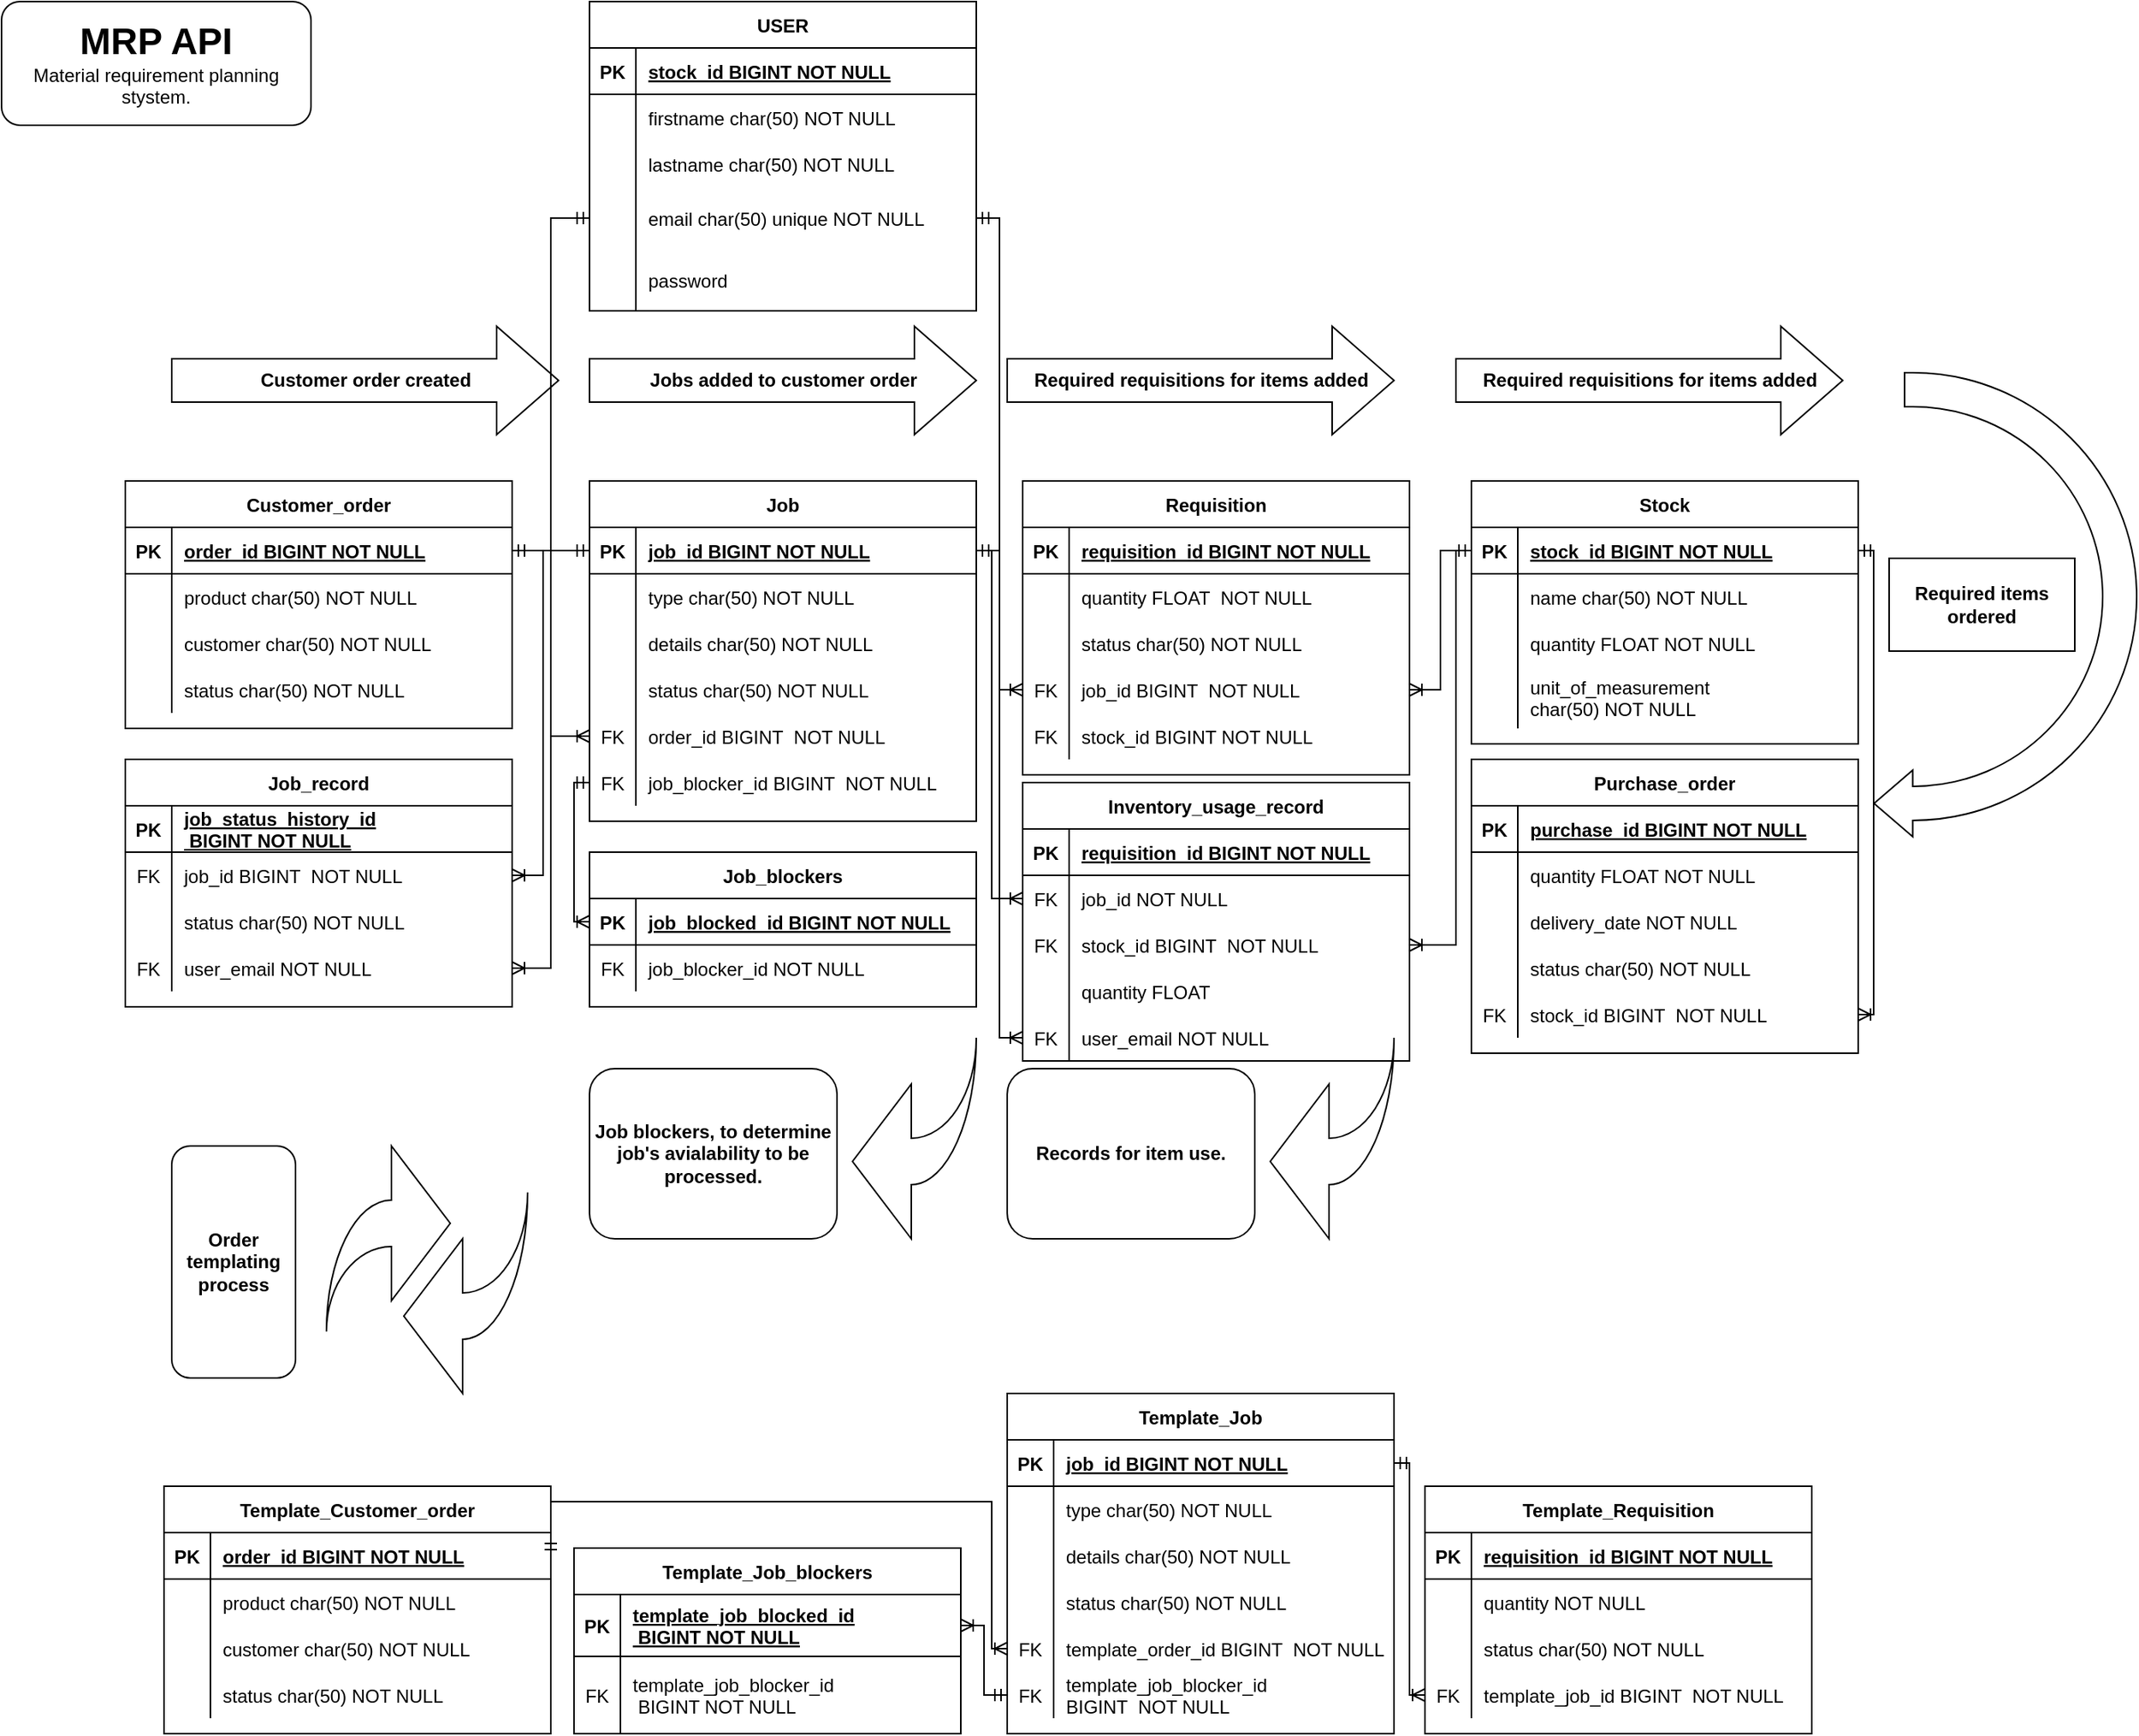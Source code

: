 <mxfile version="24.4.0" type="device">
  <diagram id="R2lEEEUBdFMjLlhIrx00" name="Page-1">
    <mxGraphModel dx="1886" dy="1970" grid="1" gridSize="10" guides="1" tooltips="1" connect="1" arrows="1" fold="1" page="1" pageScale="1" pageWidth="850" pageHeight="1100" math="0" shadow="0" extFonts="Permanent Marker^https://fonts.googleapis.com/css?family=Permanent+Marker">
      <root>
        <mxCell id="0" />
        <mxCell id="1" parent="0" />
        <mxCell id="yjCjI1RA0RK06gxf6Pbv-181" value="Customer_order" style="shape=table;startSize=30;container=1;collapsible=1;childLayout=tableLayout;fixedRows=1;rowLines=0;fontStyle=1;align=center;resizeLast=1;" parent="1" vertex="1">
          <mxGeometry x="150" y="290" width="250" height="160" as="geometry" />
        </mxCell>
        <mxCell id="yjCjI1RA0RK06gxf6Pbv-182" value="" style="shape=partialRectangle;collapsible=0;dropTarget=0;pointerEvents=0;fillColor=none;points=[[0,0.5],[1,0.5]];portConstraint=eastwest;top=0;left=0;right=0;bottom=1;" parent="yjCjI1RA0RK06gxf6Pbv-181" vertex="1">
          <mxGeometry y="30" width="250" height="30" as="geometry" />
        </mxCell>
        <mxCell id="yjCjI1RA0RK06gxf6Pbv-183" value="PK" style="shape=partialRectangle;overflow=hidden;connectable=0;fillColor=none;top=0;left=0;bottom=0;right=0;fontStyle=1;" parent="yjCjI1RA0RK06gxf6Pbv-182" vertex="1">
          <mxGeometry width="30" height="30" as="geometry">
            <mxRectangle width="30" height="30" as="alternateBounds" />
          </mxGeometry>
        </mxCell>
        <mxCell id="yjCjI1RA0RK06gxf6Pbv-184" value="order_id BIGINT NOT NULL" style="shape=partialRectangle;overflow=hidden;connectable=0;fillColor=none;top=0;left=0;bottom=0;right=0;align=left;spacingLeft=6;fontStyle=5;" parent="yjCjI1RA0RK06gxf6Pbv-182" vertex="1">
          <mxGeometry x="30" width="220" height="30" as="geometry">
            <mxRectangle width="220" height="30" as="alternateBounds" />
          </mxGeometry>
        </mxCell>
        <mxCell id="yjCjI1RA0RK06gxf6Pbv-185" value="" style="shape=partialRectangle;collapsible=0;dropTarget=0;pointerEvents=0;fillColor=none;points=[[0,0.5],[1,0.5]];portConstraint=eastwest;top=0;left=0;right=0;bottom=0;" parent="yjCjI1RA0RK06gxf6Pbv-181" vertex="1">
          <mxGeometry y="60" width="250" height="30" as="geometry" />
        </mxCell>
        <mxCell id="yjCjI1RA0RK06gxf6Pbv-186" value="" style="shape=partialRectangle;overflow=hidden;connectable=0;fillColor=none;top=0;left=0;bottom=0;right=0;" parent="yjCjI1RA0RK06gxf6Pbv-185" vertex="1">
          <mxGeometry width="30" height="30" as="geometry">
            <mxRectangle width="30" height="30" as="alternateBounds" />
          </mxGeometry>
        </mxCell>
        <mxCell id="yjCjI1RA0RK06gxf6Pbv-187" value="product char(50) NOT NULL" style="shape=partialRectangle;overflow=hidden;connectable=0;fillColor=none;top=0;left=0;bottom=0;right=0;align=left;spacingLeft=6;" parent="yjCjI1RA0RK06gxf6Pbv-185" vertex="1">
          <mxGeometry x="30" width="220" height="30" as="geometry">
            <mxRectangle width="220" height="30" as="alternateBounds" />
          </mxGeometry>
        </mxCell>
        <mxCell id="yjCjI1RA0RK06gxf6Pbv-188" style="shape=partialRectangle;collapsible=0;dropTarget=0;pointerEvents=0;fillColor=none;points=[[0,0.5],[1,0.5]];portConstraint=eastwest;top=0;left=0;right=0;bottom=0;" parent="yjCjI1RA0RK06gxf6Pbv-181" vertex="1">
          <mxGeometry y="90" width="250" height="30" as="geometry" />
        </mxCell>
        <mxCell id="yjCjI1RA0RK06gxf6Pbv-189" style="shape=partialRectangle;overflow=hidden;connectable=0;fillColor=none;top=0;left=0;bottom=0;right=0;" parent="yjCjI1RA0RK06gxf6Pbv-188" vertex="1">
          <mxGeometry width="30" height="30" as="geometry">
            <mxRectangle width="30" height="30" as="alternateBounds" />
          </mxGeometry>
        </mxCell>
        <mxCell id="yjCjI1RA0RK06gxf6Pbv-190" value="customer char(50) NOT NULL" style="shape=partialRectangle;overflow=hidden;connectable=0;fillColor=none;top=0;left=0;bottom=0;right=0;align=left;spacingLeft=6;" parent="yjCjI1RA0RK06gxf6Pbv-188" vertex="1">
          <mxGeometry x="30" width="220" height="30" as="geometry">
            <mxRectangle width="220" height="30" as="alternateBounds" />
          </mxGeometry>
        </mxCell>
        <mxCell id="yjCjI1RA0RK06gxf6Pbv-191" value="" style="shape=partialRectangle;collapsible=0;dropTarget=0;pointerEvents=0;fillColor=none;points=[[0,0.5],[1,0.5]];portConstraint=eastwest;top=0;left=0;right=0;bottom=0;" parent="yjCjI1RA0RK06gxf6Pbv-181" vertex="1">
          <mxGeometry y="120" width="250" height="30" as="geometry" />
        </mxCell>
        <mxCell id="yjCjI1RA0RK06gxf6Pbv-192" value="" style="shape=partialRectangle;overflow=hidden;connectable=0;fillColor=none;top=0;left=0;bottom=0;right=0;" parent="yjCjI1RA0RK06gxf6Pbv-191" vertex="1">
          <mxGeometry width="30" height="30" as="geometry">
            <mxRectangle width="30" height="30" as="alternateBounds" />
          </mxGeometry>
        </mxCell>
        <mxCell id="yjCjI1RA0RK06gxf6Pbv-193" value="status char(50) NOT NULL" style="shape=partialRectangle;overflow=hidden;connectable=0;fillColor=none;top=0;left=0;bottom=0;right=0;align=left;spacingLeft=6;" parent="yjCjI1RA0RK06gxf6Pbv-191" vertex="1">
          <mxGeometry x="30" width="220" height="30" as="geometry">
            <mxRectangle width="220" height="30" as="alternateBounds" />
          </mxGeometry>
        </mxCell>
        <mxCell id="yjCjI1RA0RK06gxf6Pbv-194" value="Job" style="shape=table;startSize=30;container=1;collapsible=1;childLayout=tableLayout;fixedRows=1;rowLines=0;fontStyle=1;align=center;resizeLast=1;" parent="1" vertex="1">
          <mxGeometry x="450" y="290" width="250" height="220" as="geometry" />
        </mxCell>
        <mxCell id="yjCjI1RA0RK06gxf6Pbv-195" value="" style="shape=partialRectangle;collapsible=0;dropTarget=0;pointerEvents=0;fillColor=none;points=[[0,0.5],[1,0.5]];portConstraint=eastwest;top=0;left=0;right=0;bottom=1;" parent="yjCjI1RA0RK06gxf6Pbv-194" vertex="1">
          <mxGeometry y="30" width="250" height="30" as="geometry" />
        </mxCell>
        <mxCell id="yjCjI1RA0RK06gxf6Pbv-196" value="PK" style="shape=partialRectangle;overflow=hidden;connectable=0;fillColor=none;top=0;left=0;bottom=0;right=0;fontStyle=1;" parent="yjCjI1RA0RK06gxf6Pbv-195" vertex="1">
          <mxGeometry width="30" height="30" as="geometry">
            <mxRectangle width="30" height="30" as="alternateBounds" />
          </mxGeometry>
        </mxCell>
        <mxCell id="yjCjI1RA0RK06gxf6Pbv-197" value="job_id BIGINT NOT NULL" style="shape=partialRectangle;overflow=hidden;connectable=0;fillColor=none;top=0;left=0;bottom=0;right=0;align=left;spacingLeft=6;fontStyle=5;" parent="yjCjI1RA0RK06gxf6Pbv-195" vertex="1">
          <mxGeometry x="30" width="220" height="30" as="geometry">
            <mxRectangle width="220" height="30" as="alternateBounds" />
          </mxGeometry>
        </mxCell>
        <mxCell id="yjCjI1RA0RK06gxf6Pbv-198" value="" style="shape=partialRectangle;collapsible=0;dropTarget=0;pointerEvents=0;fillColor=none;points=[[0,0.5],[1,0.5]];portConstraint=eastwest;top=0;left=0;right=0;bottom=0;" parent="yjCjI1RA0RK06gxf6Pbv-194" vertex="1">
          <mxGeometry y="60" width="250" height="30" as="geometry" />
        </mxCell>
        <mxCell id="yjCjI1RA0RK06gxf6Pbv-199" value="" style="shape=partialRectangle;overflow=hidden;connectable=0;fillColor=none;top=0;left=0;bottom=0;right=0;" parent="yjCjI1RA0RK06gxf6Pbv-198" vertex="1">
          <mxGeometry width="30" height="30" as="geometry">
            <mxRectangle width="30" height="30" as="alternateBounds" />
          </mxGeometry>
        </mxCell>
        <mxCell id="yjCjI1RA0RK06gxf6Pbv-200" value="type char(50) NOT NULL" style="shape=partialRectangle;overflow=hidden;connectable=0;fillColor=none;top=0;left=0;bottom=0;right=0;align=left;spacingLeft=6;" parent="yjCjI1RA0RK06gxf6Pbv-198" vertex="1">
          <mxGeometry x="30" width="220" height="30" as="geometry">
            <mxRectangle width="220" height="30" as="alternateBounds" />
          </mxGeometry>
        </mxCell>
        <mxCell id="yjCjI1RA0RK06gxf6Pbv-201" style="shape=partialRectangle;collapsible=0;dropTarget=0;pointerEvents=0;fillColor=none;points=[[0,0.5],[1,0.5]];portConstraint=eastwest;top=0;left=0;right=0;bottom=0;" parent="yjCjI1RA0RK06gxf6Pbv-194" vertex="1">
          <mxGeometry y="90" width="250" height="30" as="geometry" />
        </mxCell>
        <mxCell id="yjCjI1RA0RK06gxf6Pbv-202" style="shape=partialRectangle;overflow=hidden;connectable=0;fillColor=none;top=0;left=0;bottom=0;right=0;" parent="yjCjI1RA0RK06gxf6Pbv-201" vertex="1">
          <mxGeometry width="30" height="30" as="geometry">
            <mxRectangle width="30" height="30" as="alternateBounds" />
          </mxGeometry>
        </mxCell>
        <mxCell id="yjCjI1RA0RK06gxf6Pbv-203" value="details char(50) NOT NULL" style="shape=partialRectangle;overflow=hidden;connectable=0;fillColor=none;top=0;left=0;bottom=0;right=0;align=left;spacingLeft=6;" parent="yjCjI1RA0RK06gxf6Pbv-201" vertex="1">
          <mxGeometry x="30" width="220" height="30" as="geometry">
            <mxRectangle width="220" height="30" as="alternateBounds" />
          </mxGeometry>
        </mxCell>
        <mxCell id="yjCjI1RA0RK06gxf6Pbv-204" value="" style="shape=partialRectangle;collapsible=0;dropTarget=0;pointerEvents=0;fillColor=none;points=[[0,0.5],[1,0.5]];portConstraint=eastwest;top=0;left=0;right=0;bottom=0;" parent="yjCjI1RA0RK06gxf6Pbv-194" vertex="1">
          <mxGeometry y="120" width="250" height="30" as="geometry" />
        </mxCell>
        <mxCell id="yjCjI1RA0RK06gxf6Pbv-205" value="" style="shape=partialRectangle;overflow=hidden;connectable=0;fillColor=none;top=0;left=0;bottom=0;right=0;" parent="yjCjI1RA0RK06gxf6Pbv-204" vertex="1">
          <mxGeometry width="30" height="30" as="geometry">
            <mxRectangle width="30" height="30" as="alternateBounds" />
          </mxGeometry>
        </mxCell>
        <mxCell id="yjCjI1RA0RK06gxf6Pbv-206" value="status char(50) NOT NULL" style="shape=partialRectangle;overflow=hidden;connectable=0;fillColor=none;top=0;left=0;bottom=0;right=0;align=left;spacingLeft=6;" parent="yjCjI1RA0RK06gxf6Pbv-204" vertex="1">
          <mxGeometry x="30" width="220" height="30" as="geometry">
            <mxRectangle width="220" height="30" as="alternateBounds" />
          </mxGeometry>
        </mxCell>
        <mxCell id="yjCjI1RA0RK06gxf6Pbv-207" style="shape=partialRectangle;collapsible=0;dropTarget=0;pointerEvents=0;fillColor=none;points=[[0,0.5],[1,0.5]];portConstraint=eastwest;top=0;left=0;right=0;bottom=0;" parent="yjCjI1RA0RK06gxf6Pbv-194" vertex="1">
          <mxGeometry y="150" width="250" height="30" as="geometry" />
        </mxCell>
        <mxCell id="yjCjI1RA0RK06gxf6Pbv-208" value="FK" style="shape=partialRectangle;overflow=hidden;connectable=0;fillColor=none;top=0;left=0;bottom=0;right=0;" parent="yjCjI1RA0RK06gxf6Pbv-207" vertex="1">
          <mxGeometry width="30" height="30" as="geometry">
            <mxRectangle width="30" height="30" as="alternateBounds" />
          </mxGeometry>
        </mxCell>
        <mxCell id="yjCjI1RA0RK06gxf6Pbv-209" value="order_id BIGINT  NOT NULL" style="shape=partialRectangle;overflow=hidden;connectable=0;fillColor=none;top=0;left=0;bottom=0;right=0;align=left;spacingLeft=6;" parent="yjCjI1RA0RK06gxf6Pbv-207" vertex="1">
          <mxGeometry x="30" width="220" height="30" as="geometry">
            <mxRectangle width="220" height="30" as="alternateBounds" />
          </mxGeometry>
        </mxCell>
        <mxCell id="yjCjI1RA0RK06gxf6Pbv-210" style="shape=partialRectangle;collapsible=0;dropTarget=0;pointerEvents=0;fillColor=none;points=[[0,0.5],[1,0.5]];portConstraint=eastwest;top=0;left=0;right=0;bottom=0;" parent="yjCjI1RA0RK06gxf6Pbv-194" vertex="1">
          <mxGeometry y="180" width="250" height="30" as="geometry" />
        </mxCell>
        <mxCell id="yjCjI1RA0RK06gxf6Pbv-211" value="FK" style="shape=partialRectangle;overflow=hidden;connectable=0;fillColor=none;top=0;left=0;bottom=0;right=0;" parent="yjCjI1RA0RK06gxf6Pbv-210" vertex="1">
          <mxGeometry width="30" height="30" as="geometry">
            <mxRectangle width="30" height="30" as="alternateBounds" />
          </mxGeometry>
        </mxCell>
        <mxCell id="yjCjI1RA0RK06gxf6Pbv-212" value="job_blocker_id BIGINT  NOT NULL" style="shape=partialRectangle;overflow=hidden;connectable=0;fillColor=none;top=0;left=0;bottom=0;right=0;align=left;spacingLeft=6;" parent="yjCjI1RA0RK06gxf6Pbv-210" vertex="1">
          <mxGeometry x="30" width="220" height="30" as="geometry">
            <mxRectangle width="220" height="30" as="alternateBounds" />
          </mxGeometry>
        </mxCell>
        <mxCell id="yjCjI1RA0RK06gxf6Pbv-213" value="" style="edgeStyle=orthogonalEdgeStyle;fontSize=12;html=1;endArrow=ERoneToMany;startArrow=ERmandOne;rounded=0;exitX=1;exitY=0.5;exitDx=0;exitDy=0;entryX=0;entryY=0.5;entryDx=0;entryDy=0;" parent="1" source="yjCjI1RA0RK06gxf6Pbv-182" target="yjCjI1RA0RK06gxf6Pbv-207" edge="1">
          <mxGeometry width="100" height="100" relative="1" as="geometry">
            <mxPoint x="780" y="260" as="sourcePoint" />
            <mxPoint x="880" y="160" as="targetPoint" />
          </mxGeometry>
        </mxCell>
        <mxCell id="yjCjI1RA0RK06gxf6Pbv-214" value="Requisition" style="shape=table;startSize=30;container=1;collapsible=1;childLayout=tableLayout;fixedRows=1;rowLines=0;fontStyle=1;align=center;resizeLast=1;" parent="1" vertex="1">
          <mxGeometry x="730" y="290" width="250" height="190" as="geometry" />
        </mxCell>
        <mxCell id="yjCjI1RA0RK06gxf6Pbv-215" value="" style="shape=partialRectangle;collapsible=0;dropTarget=0;pointerEvents=0;fillColor=none;points=[[0,0.5],[1,0.5]];portConstraint=eastwest;top=0;left=0;right=0;bottom=1;" parent="yjCjI1RA0RK06gxf6Pbv-214" vertex="1">
          <mxGeometry y="30" width="250" height="30" as="geometry" />
        </mxCell>
        <mxCell id="yjCjI1RA0RK06gxf6Pbv-216" value="PK" style="shape=partialRectangle;overflow=hidden;connectable=0;fillColor=none;top=0;left=0;bottom=0;right=0;fontStyle=1;" parent="yjCjI1RA0RK06gxf6Pbv-215" vertex="1">
          <mxGeometry width="30" height="30" as="geometry">
            <mxRectangle width="30" height="30" as="alternateBounds" />
          </mxGeometry>
        </mxCell>
        <mxCell id="yjCjI1RA0RK06gxf6Pbv-217" value="requisition_id BIGINT NOT NULL" style="shape=partialRectangle;overflow=hidden;connectable=0;fillColor=none;top=0;left=0;bottom=0;right=0;align=left;spacingLeft=6;fontStyle=5;" parent="yjCjI1RA0RK06gxf6Pbv-215" vertex="1">
          <mxGeometry x="30" width="220" height="30" as="geometry">
            <mxRectangle width="220" height="30" as="alternateBounds" />
          </mxGeometry>
        </mxCell>
        <mxCell id="yjCjI1RA0RK06gxf6Pbv-218" value="" style="shape=partialRectangle;collapsible=0;dropTarget=0;pointerEvents=0;fillColor=none;points=[[0,0.5],[1,0.5]];portConstraint=eastwest;top=0;left=0;right=0;bottom=0;" parent="yjCjI1RA0RK06gxf6Pbv-214" vertex="1">
          <mxGeometry y="60" width="250" height="30" as="geometry" />
        </mxCell>
        <mxCell id="yjCjI1RA0RK06gxf6Pbv-219" value="" style="shape=partialRectangle;overflow=hidden;connectable=0;fillColor=none;top=0;left=0;bottom=0;right=0;" parent="yjCjI1RA0RK06gxf6Pbv-218" vertex="1">
          <mxGeometry width="30" height="30" as="geometry">
            <mxRectangle width="30" height="30" as="alternateBounds" />
          </mxGeometry>
        </mxCell>
        <mxCell id="yjCjI1RA0RK06gxf6Pbv-220" value="quantity FLOAT  NOT NULL" style="shape=partialRectangle;overflow=hidden;connectable=0;fillColor=none;top=0;left=0;bottom=0;right=0;align=left;spacingLeft=6;" parent="yjCjI1RA0RK06gxf6Pbv-218" vertex="1">
          <mxGeometry x="30" width="220" height="30" as="geometry">
            <mxRectangle width="220" height="30" as="alternateBounds" />
          </mxGeometry>
        </mxCell>
        <mxCell id="yjCjI1RA0RK06gxf6Pbv-221" value="" style="shape=partialRectangle;collapsible=0;dropTarget=0;pointerEvents=0;fillColor=none;points=[[0,0.5],[1,0.5]];portConstraint=eastwest;top=0;left=0;right=0;bottom=0;" parent="yjCjI1RA0RK06gxf6Pbv-214" vertex="1">
          <mxGeometry y="90" width="250" height="30" as="geometry" />
        </mxCell>
        <mxCell id="yjCjI1RA0RK06gxf6Pbv-222" value="" style="shape=partialRectangle;overflow=hidden;connectable=0;fillColor=none;top=0;left=0;bottom=0;right=0;" parent="yjCjI1RA0RK06gxf6Pbv-221" vertex="1">
          <mxGeometry width="30" height="30" as="geometry">
            <mxRectangle width="30" height="30" as="alternateBounds" />
          </mxGeometry>
        </mxCell>
        <mxCell id="yjCjI1RA0RK06gxf6Pbv-223" value="status char(50) NOT NULL" style="shape=partialRectangle;overflow=hidden;connectable=0;fillColor=none;top=0;left=0;bottom=0;right=0;align=left;spacingLeft=6;" parent="yjCjI1RA0RK06gxf6Pbv-221" vertex="1">
          <mxGeometry x="30" width="220" height="30" as="geometry">
            <mxRectangle width="220" height="30" as="alternateBounds" />
          </mxGeometry>
        </mxCell>
        <mxCell id="yjCjI1RA0RK06gxf6Pbv-224" style="shape=partialRectangle;collapsible=0;dropTarget=0;pointerEvents=0;fillColor=none;points=[[0,0.5],[1,0.5]];portConstraint=eastwest;top=0;left=0;right=0;bottom=0;" parent="yjCjI1RA0RK06gxf6Pbv-214" vertex="1">
          <mxGeometry y="120" width="250" height="30" as="geometry" />
        </mxCell>
        <mxCell id="yjCjI1RA0RK06gxf6Pbv-225" value="FK" style="shape=partialRectangle;overflow=hidden;connectable=0;fillColor=none;top=0;left=0;bottom=0;right=0;" parent="yjCjI1RA0RK06gxf6Pbv-224" vertex="1">
          <mxGeometry width="30" height="30" as="geometry">
            <mxRectangle width="30" height="30" as="alternateBounds" />
          </mxGeometry>
        </mxCell>
        <mxCell id="yjCjI1RA0RK06gxf6Pbv-226" value="job_id BIGINT  NOT NULL" style="shape=partialRectangle;overflow=hidden;connectable=0;fillColor=none;top=0;left=0;bottom=0;right=0;align=left;spacingLeft=6;" parent="yjCjI1RA0RK06gxf6Pbv-224" vertex="1">
          <mxGeometry x="30" width="220" height="30" as="geometry">
            <mxRectangle width="220" height="30" as="alternateBounds" />
          </mxGeometry>
        </mxCell>
        <mxCell id="uH6Mk_qJ-xZEQmC_xxhU-4" style="shape=partialRectangle;collapsible=0;dropTarget=0;pointerEvents=0;fillColor=none;points=[[0,0.5],[1,0.5]];portConstraint=eastwest;top=0;left=0;right=0;bottom=0;" parent="yjCjI1RA0RK06gxf6Pbv-214" vertex="1">
          <mxGeometry y="150" width="250" height="30" as="geometry" />
        </mxCell>
        <mxCell id="uH6Mk_qJ-xZEQmC_xxhU-5" value="FK" style="shape=partialRectangle;overflow=hidden;connectable=0;fillColor=none;top=0;left=0;bottom=0;right=0;" parent="uH6Mk_qJ-xZEQmC_xxhU-4" vertex="1">
          <mxGeometry width="30" height="30" as="geometry">
            <mxRectangle width="30" height="30" as="alternateBounds" />
          </mxGeometry>
        </mxCell>
        <mxCell id="uH6Mk_qJ-xZEQmC_xxhU-6" value="stock_id BIGINT NOT NULL" style="shape=partialRectangle;overflow=hidden;connectable=0;fillColor=none;top=0;left=0;bottom=0;right=0;align=left;spacingLeft=6;" parent="uH6Mk_qJ-xZEQmC_xxhU-4" vertex="1">
          <mxGeometry x="30" width="220" height="30" as="geometry">
            <mxRectangle width="220" height="30" as="alternateBounds" />
          </mxGeometry>
        </mxCell>
        <mxCell id="yjCjI1RA0RK06gxf6Pbv-227" value="" style="edgeStyle=orthogonalEdgeStyle;fontSize=12;html=1;endArrow=ERoneToMany;startArrow=ERmandOne;rounded=0;entryX=0;entryY=0.5;entryDx=0;entryDy=0;exitX=1;exitY=0.5;exitDx=0;exitDy=0;" parent="1" source="yjCjI1RA0RK06gxf6Pbv-195" target="yjCjI1RA0RK06gxf6Pbv-224" edge="1">
          <mxGeometry width="100" height="100" relative="1" as="geometry">
            <mxPoint x="780" y="260" as="sourcePoint" />
            <mxPoint x="880" y="160" as="targetPoint" />
          </mxGeometry>
        </mxCell>
        <mxCell id="yjCjI1RA0RK06gxf6Pbv-228" value="Job_blockers" style="shape=table;startSize=30;container=1;collapsible=1;childLayout=tableLayout;fixedRows=1;rowLines=0;fontStyle=1;align=center;resizeLast=1;" parent="1" vertex="1">
          <mxGeometry x="450" y="530" width="250" height="100" as="geometry" />
        </mxCell>
        <mxCell id="yjCjI1RA0RK06gxf6Pbv-229" value="" style="shape=partialRectangle;collapsible=0;dropTarget=0;pointerEvents=0;fillColor=none;points=[[0,0.5],[1,0.5]];portConstraint=eastwest;top=0;left=0;right=0;bottom=1;" parent="yjCjI1RA0RK06gxf6Pbv-228" vertex="1">
          <mxGeometry y="30" width="250" height="30" as="geometry" />
        </mxCell>
        <mxCell id="yjCjI1RA0RK06gxf6Pbv-230" value="PK" style="shape=partialRectangle;overflow=hidden;connectable=0;fillColor=none;top=0;left=0;bottom=0;right=0;fontStyle=1;" parent="yjCjI1RA0RK06gxf6Pbv-229" vertex="1">
          <mxGeometry width="30" height="30" as="geometry">
            <mxRectangle width="30" height="30" as="alternateBounds" />
          </mxGeometry>
        </mxCell>
        <mxCell id="yjCjI1RA0RK06gxf6Pbv-231" value="job_blocked_id BIGINT NOT NULL" style="shape=partialRectangle;overflow=hidden;connectable=0;fillColor=none;top=0;left=0;bottom=0;right=0;align=left;spacingLeft=6;fontStyle=5;" parent="yjCjI1RA0RK06gxf6Pbv-229" vertex="1">
          <mxGeometry x="30" width="220" height="30" as="geometry">
            <mxRectangle width="220" height="30" as="alternateBounds" />
          </mxGeometry>
        </mxCell>
        <mxCell id="yjCjI1RA0RK06gxf6Pbv-232" value="" style="shape=partialRectangle;collapsible=0;dropTarget=0;pointerEvents=0;fillColor=none;points=[[0,0.5],[1,0.5]];portConstraint=eastwest;top=0;left=0;right=0;bottom=0;" parent="yjCjI1RA0RK06gxf6Pbv-228" vertex="1">
          <mxGeometry y="60" width="250" height="30" as="geometry" />
        </mxCell>
        <mxCell id="yjCjI1RA0RK06gxf6Pbv-233" value="FK" style="shape=partialRectangle;overflow=hidden;connectable=0;fillColor=none;top=0;left=0;bottom=0;right=0;" parent="yjCjI1RA0RK06gxf6Pbv-232" vertex="1">
          <mxGeometry width="30" height="30" as="geometry">
            <mxRectangle width="30" height="30" as="alternateBounds" />
          </mxGeometry>
        </mxCell>
        <mxCell id="yjCjI1RA0RK06gxf6Pbv-234" value="job_blocker_id NOT NULL" style="shape=partialRectangle;overflow=hidden;connectable=0;fillColor=none;top=0;left=0;bottom=0;right=0;align=left;spacingLeft=6;" parent="yjCjI1RA0RK06gxf6Pbv-232" vertex="1">
          <mxGeometry x="30" width="220" height="30" as="geometry">
            <mxRectangle width="220" height="30" as="alternateBounds" />
          </mxGeometry>
        </mxCell>
        <mxCell id="yjCjI1RA0RK06gxf6Pbv-235" value="" style="edgeStyle=orthogonalEdgeStyle;fontSize=12;html=1;endArrow=ERoneToMany;startArrow=ERmandOne;rounded=0;exitX=0;exitY=0.5;exitDx=0;exitDy=0;entryX=0;entryY=0.5;entryDx=0;entryDy=0;" parent="1" source="yjCjI1RA0RK06gxf6Pbv-210" target="yjCjI1RA0RK06gxf6Pbv-229" edge="1">
          <mxGeometry width="100" height="100" relative="1" as="geometry">
            <mxPoint x="260" y="670" as="sourcePoint" />
            <mxPoint x="360" y="570" as="targetPoint" />
          </mxGeometry>
        </mxCell>
        <mxCell id="yjCjI1RA0RK06gxf6Pbv-236" value="Stock" style="shape=table;startSize=30;container=1;collapsible=1;childLayout=tableLayout;fixedRows=1;rowLines=0;fontStyle=1;align=center;resizeLast=1;" parent="1" vertex="1">
          <mxGeometry x="1020" y="290" width="250" height="170" as="geometry" />
        </mxCell>
        <mxCell id="yjCjI1RA0RK06gxf6Pbv-237" value="" style="shape=partialRectangle;collapsible=0;dropTarget=0;pointerEvents=0;fillColor=none;points=[[0,0.5],[1,0.5]];portConstraint=eastwest;top=0;left=0;right=0;bottom=1;" parent="yjCjI1RA0RK06gxf6Pbv-236" vertex="1">
          <mxGeometry y="30" width="250" height="30" as="geometry" />
        </mxCell>
        <mxCell id="yjCjI1RA0RK06gxf6Pbv-238" value="PK" style="shape=partialRectangle;overflow=hidden;connectable=0;fillColor=none;top=0;left=0;bottom=0;right=0;fontStyle=1;" parent="yjCjI1RA0RK06gxf6Pbv-237" vertex="1">
          <mxGeometry width="30" height="30" as="geometry">
            <mxRectangle width="30" height="30" as="alternateBounds" />
          </mxGeometry>
        </mxCell>
        <mxCell id="yjCjI1RA0RK06gxf6Pbv-239" value="stock_id BIGINT NOT NULL" style="shape=partialRectangle;overflow=hidden;connectable=0;fillColor=none;top=0;left=0;bottom=0;right=0;align=left;spacingLeft=6;fontStyle=5;" parent="yjCjI1RA0RK06gxf6Pbv-237" vertex="1">
          <mxGeometry x="30" width="220" height="30" as="geometry">
            <mxRectangle width="220" height="30" as="alternateBounds" />
          </mxGeometry>
        </mxCell>
        <mxCell id="yjCjI1RA0RK06gxf6Pbv-240" value="" style="shape=partialRectangle;collapsible=0;dropTarget=0;pointerEvents=0;fillColor=none;points=[[0,0.5],[1,0.5]];portConstraint=eastwest;top=0;left=0;right=0;bottom=0;" parent="yjCjI1RA0RK06gxf6Pbv-236" vertex="1">
          <mxGeometry y="60" width="250" height="30" as="geometry" />
        </mxCell>
        <mxCell id="yjCjI1RA0RK06gxf6Pbv-241" value="" style="shape=partialRectangle;overflow=hidden;connectable=0;fillColor=none;top=0;left=0;bottom=0;right=0;" parent="yjCjI1RA0RK06gxf6Pbv-240" vertex="1">
          <mxGeometry width="30" height="30" as="geometry">
            <mxRectangle width="30" height="30" as="alternateBounds" />
          </mxGeometry>
        </mxCell>
        <mxCell id="yjCjI1RA0RK06gxf6Pbv-242" value="name char(50) NOT NULL" style="shape=partialRectangle;overflow=hidden;connectable=0;fillColor=none;top=0;left=0;bottom=0;right=0;align=left;spacingLeft=6;" parent="yjCjI1RA0RK06gxf6Pbv-240" vertex="1">
          <mxGeometry x="30" width="220" height="30" as="geometry">
            <mxRectangle width="220" height="30" as="alternateBounds" />
          </mxGeometry>
        </mxCell>
        <mxCell id="yjCjI1RA0RK06gxf6Pbv-243" value="" style="shape=partialRectangle;collapsible=0;dropTarget=0;pointerEvents=0;fillColor=none;points=[[0,0.5],[1,0.5]];portConstraint=eastwest;top=0;left=0;right=0;bottom=0;" parent="yjCjI1RA0RK06gxf6Pbv-236" vertex="1">
          <mxGeometry y="90" width="250" height="30" as="geometry" />
        </mxCell>
        <mxCell id="yjCjI1RA0RK06gxf6Pbv-244" value="" style="shape=partialRectangle;overflow=hidden;connectable=0;fillColor=none;top=0;left=0;bottom=0;right=0;" parent="yjCjI1RA0RK06gxf6Pbv-243" vertex="1">
          <mxGeometry width="30" height="30" as="geometry">
            <mxRectangle width="30" height="30" as="alternateBounds" />
          </mxGeometry>
        </mxCell>
        <mxCell id="yjCjI1RA0RK06gxf6Pbv-245" value="quantity FLOAT NOT NULL" style="shape=partialRectangle;overflow=hidden;connectable=0;fillColor=none;top=0;left=0;bottom=0;right=0;align=left;spacingLeft=6;" parent="yjCjI1RA0RK06gxf6Pbv-243" vertex="1">
          <mxGeometry x="30" width="220" height="30" as="geometry">
            <mxRectangle width="220" height="30" as="alternateBounds" />
          </mxGeometry>
        </mxCell>
        <mxCell id="yjCjI1RA0RK06gxf6Pbv-246" style="shape=partialRectangle;collapsible=0;dropTarget=0;pointerEvents=0;fillColor=none;points=[[0,0.5],[1,0.5]];portConstraint=eastwest;top=0;left=0;right=0;bottom=0;" parent="yjCjI1RA0RK06gxf6Pbv-236" vertex="1">
          <mxGeometry y="120" width="250" height="40" as="geometry" />
        </mxCell>
        <mxCell id="yjCjI1RA0RK06gxf6Pbv-247" value="" style="shape=partialRectangle;overflow=hidden;connectable=0;fillColor=none;top=0;left=0;bottom=0;right=0;" parent="yjCjI1RA0RK06gxf6Pbv-246" vertex="1">
          <mxGeometry width="30" height="40" as="geometry">
            <mxRectangle width="30" height="40" as="alternateBounds" />
          </mxGeometry>
        </mxCell>
        <mxCell id="yjCjI1RA0RK06gxf6Pbv-248" value="unit_of_measurement &#xa;char(50) NOT NULL" style="shape=partialRectangle;overflow=hidden;connectable=0;fillColor=none;top=0;left=0;bottom=0;right=0;align=left;spacingLeft=6;" parent="yjCjI1RA0RK06gxf6Pbv-246" vertex="1">
          <mxGeometry x="30" width="220" height="40" as="geometry">
            <mxRectangle width="220" height="40" as="alternateBounds" />
          </mxGeometry>
        </mxCell>
        <mxCell id="yjCjI1RA0RK06gxf6Pbv-249" value="Purchase_order" style="shape=table;startSize=30;container=1;collapsible=1;childLayout=tableLayout;fixedRows=1;rowLines=0;fontStyle=1;align=center;resizeLast=1;" parent="1" vertex="1">
          <mxGeometry x="1020" y="470" width="250" height="190" as="geometry" />
        </mxCell>
        <mxCell id="yjCjI1RA0RK06gxf6Pbv-250" value="" style="shape=partialRectangle;collapsible=0;dropTarget=0;pointerEvents=0;fillColor=none;points=[[0,0.5],[1,0.5]];portConstraint=eastwest;top=0;left=0;right=0;bottom=1;" parent="yjCjI1RA0RK06gxf6Pbv-249" vertex="1">
          <mxGeometry y="30" width="250" height="30" as="geometry" />
        </mxCell>
        <mxCell id="yjCjI1RA0RK06gxf6Pbv-251" value="PK" style="shape=partialRectangle;overflow=hidden;connectable=0;fillColor=none;top=0;left=0;bottom=0;right=0;fontStyle=1;" parent="yjCjI1RA0RK06gxf6Pbv-250" vertex="1">
          <mxGeometry width="30" height="30" as="geometry">
            <mxRectangle width="30" height="30" as="alternateBounds" />
          </mxGeometry>
        </mxCell>
        <mxCell id="yjCjI1RA0RK06gxf6Pbv-252" value="purchase_id BIGINT NOT NULL" style="shape=partialRectangle;overflow=hidden;connectable=0;fillColor=none;top=0;left=0;bottom=0;right=0;align=left;spacingLeft=6;fontStyle=5;" parent="yjCjI1RA0RK06gxf6Pbv-250" vertex="1">
          <mxGeometry x="30" width="220" height="30" as="geometry">
            <mxRectangle width="220" height="30" as="alternateBounds" />
          </mxGeometry>
        </mxCell>
        <mxCell id="yjCjI1RA0RK06gxf6Pbv-253" value="" style="shape=partialRectangle;collapsible=0;dropTarget=0;pointerEvents=0;fillColor=none;points=[[0,0.5],[1,0.5]];portConstraint=eastwest;top=0;left=0;right=0;bottom=0;" parent="yjCjI1RA0RK06gxf6Pbv-249" vertex="1">
          <mxGeometry y="60" width="250" height="30" as="geometry" />
        </mxCell>
        <mxCell id="yjCjI1RA0RK06gxf6Pbv-254" value="" style="shape=partialRectangle;overflow=hidden;connectable=0;fillColor=none;top=0;left=0;bottom=0;right=0;" parent="yjCjI1RA0RK06gxf6Pbv-253" vertex="1">
          <mxGeometry width="30" height="30" as="geometry">
            <mxRectangle width="30" height="30" as="alternateBounds" />
          </mxGeometry>
        </mxCell>
        <mxCell id="yjCjI1RA0RK06gxf6Pbv-255" value="quantity FLOAT NOT NULL" style="shape=partialRectangle;overflow=hidden;connectable=0;fillColor=none;top=0;left=0;bottom=0;right=0;align=left;spacingLeft=6;" parent="yjCjI1RA0RK06gxf6Pbv-253" vertex="1">
          <mxGeometry x="30" width="220" height="30" as="geometry">
            <mxRectangle width="220" height="30" as="alternateBounds" />
          </mxGeometry>
        </mxCell>
        <mxCell id="yjCjI1RA0RK06gxf6Pbv-256" style="shape=partialRectangle;collapsible=0;dropTarget=0;pointerEvents=0;fillColor=none;points=[[0,0.5],[1,0.5]];portConstraint=eastwest;top=0;left=0;right=0;bottom=0;" parent="yjCjI1RA0RK06gxf6Pbv-249" vertex="1">
          <mxGeometry y="90" width="250" height="30" as="geometry" />
        </mxCell>
        <mxCell id="yjCjI1RA0RK06gxf6Pbv-257" value="" style="shape=partialRectangle;overflow=hidden;connectable=0;fillColor=none;top=0;left=0;bottom=0;right=0;" parent="yjCjI1RA0RK06gxf6Pbv-256" vertex="1">
          <mxGeometry width="30" height="30" as="geometry">
            <mxRectangle width="30" height="30" as="alternateBounds" />
          </mxGeometry>
        </mxCell>
        <mxCell id="yjCjI1RA0RK06gxf6Pbv-258" value="delivery_date NOT NULL" style="shape=partialRectangle;overflow=hidden;connectable=0;fillColor=none;top=0;left=0;bottom=0;right=0;align=left;spacingLeft=6;" parent="yjCjI1RA0RK06gxf6Pbv-256" vertex="1">
          <mxGeometry x="30" width="220" height="30" as="geometry">
            <mxRectangle width="220" height="30" as="alternateBounds" />
          </mxGeometry>
        </mxCell>
        <mxCell id="yjCjI1RA0RK06gxf6Pbv-259" style="shape=partialRectangle;collapsible=0;dropTarget=0;pointerEvents=0;fillColor=none;points=[[0,0.5],[1,0.5]];portConstraint=eastwest;top=0;left=0;right=0;bottom=0;" parent="yjCjI1RA0RK06gxf6Pbv-249" vertex="1">
          <mxGeometry y="120" width="250" height="30" as="geometry" />
        </mxCell>
        <mxCell id="yjCjI1RA0RK06gxf6Pbv-260" style="shape=partialRectangle;overflow=hidden;connectable=0;fillColor=none;top=0;left=0;bottom=0;right=0;" parent="yjCjI1RA0RK06gxf6Pbv-259" vertex="1">
          <mxGeometry width="30" height="30" as="geometry">
            <mxRectangle width="30" height="30" as="alternateBounds" />
          </mxGeometry>
        </mxCell>
        <mxCell id="yjCjI1RA0RK06gxf6Pbv-261" value="status char(50) NOT NULL" style="shape=partialRectangle;overflow=hidden;connectable=0;fillColor=none;top=0;left=0;bottom=0;right=0;align=left;spacingLeft=6;" parent="yjCjI1RA0RK06gxf6Pbv-259" vertex="1">
          <mxGeometry x="30" width="220" height="30" as="geometry">
            <mxRectangle width="220" height="30" as="alternateBounds" />
          </mxGeometry>
        </mxCell>
        <mxCell id="yjCjI1RA0RK06gxf6Pbv-262" style="shape=partialRectangle;collapsible=0;dropTarget=0;pointerEvents=0;fillColor=none;points=[[0,0.5],[1,0.5]];portConstraint=eastwest;top=0;left=0;right=0;bottom=0;" parent="yjCjI1RA0RK06gxf6Pbv-249" vertex="1">
          <mxGeometry y="150" width="250" height="30" as="geometry" />
        </mxCell>
        <mxCell id="yjCjI1RA0RK06gxf6Pbv-263" value="FK" style="shape=partialRectangle;overflow=hidden;connectable=0;fillColor=none;top=0;left=0;bottom=0;right=0;" parent="yjCjI1RA0RK06gxf6Pbv-262" vertex="1">
          <mxGeometry width="30" height="30" as="geometry">
            <mxRectangle width="30" height="30" as="alternateBounds" />
          </mxGeometry>
        </mxCell>
        <mxCell id="yjCjI1RA0RK06gxf6Pbv-264" value="stock_id BIGINT  NOT NULL" style="shape=partialRectangle;overflow=hidden;connectable=0;fillColor=none;top=0;left=0;bottom=0;right=0;align=left;spacingLeft=6;" parent="yjCjI1RA0RK06gxf6Pbv-262" vertex="1">
          <mxGeometry x="30" width="220" height="30" as="geometry">
            <mxRectangle width="220" height="30" as="alternateBounds" />
          </mxGeometry>
        </mxCell>
        <mxCell id="yjCjI1RA0RK06gxf6Pbv-265" value="" style="edgeStyle=orthogonalEdgeStyle;fontSize=12;html=1;endArrow=ERoneToMany;startArrow=ERmandOne;rounded=0;entryX=1;entryY=0.5;entryDx=0;entryDy=0;exitX=1;exitY=0.5;exitDx=0;exitDy=0;" parent="1" source="yjCjI1RA0RK06gxf6Pbv-237" target="yjCjI1RA0RK06gxf6Pbv-262" edge="1">
          <mxGeometry width="100" height="100" relative="1" as="geometry">
            <mxPoint x="810" y="790" as="sourcePoint" />
            <mxPoint x="910" y="690" as="targetPoint" />
          </mxGeometry>
        </mxCell>
        <mxCell id="yjCjI1RA0RK06gxf6Pbv-266" value="Inventory_usage_record" style="shape=table;startSize=30;container=1;collapsible=1;childLayout=tableLayout;fixedRows=1;rowLines=0;fontStyle=1;align=center;resizeLast=1;" parent="1" vertex="1">
          <mxGeometry x="730" y="485" width="250" height="180" as="geometry" />
        </mxCell>
        <mxCell id="yjCjI1RA0RK06gxf6Pbv-267" value="" style="shape=partialRectangle;collapsible=0;dropTarget=0;pointerEvents=0;fillColor=none;points=[[0,0.5],[1,0.5]];portConstraint=eastwest;top=0;left=0;right=0;bottom=1;" parent="yjCjI1RA0RK06gxf6Pbv-266" vertex="1">
          <mxGeometry y="30" width="250" height="30" as="geometry" />
        </mxCell>
        <mxCell id="yjCjI1RA0RK06gxf6Pbv-268" value="PK" style="shape=partialRectangle;overflow=hidden;connectable=0;fillColor=none;top=0;left=0;bottom=0;right=0;fontStyle=1;" parent="yjCjI1RA0RK06gxf6Pbv-267" vertex="1">
          <mxGeometry width="30" height="30" as="geometry">
            <mxRectangle width="30" height="30" as="alternateBounds" />
          </mxGeometry>
        </mxCell>
        <mxCell id="yjCjI1RA0RK06gxf6Pbv-269" value="requisition_id BIGINT NOT NULL" style="shape=partialRectangle;overflow=hidden;connectable=0;fillColor=none;top=0;left=0;bottom=0;right=0;align=left;spacingLeft=6;fontStyle=5;" parent="yjCjI1RA0RK06gxf6Pbv-267" vertex="1">
          <mxGeometry x="30" width="220" height="30" as="geometry">
            <mxRectangle width="220" height="30" as="alternateBounds" />
          </mxGeometry>
        </mxCell>
        <mxCell id="yjCjI1RA0RK06gxf6Pbv-270" value="" style="shape=partialRectangle;collapsible=0;dropTarget=0;pointerEvents=0;fillColor=none;points=[[0,0.5],[1,0.5]];portConstraint=eastwest;top=0;left=0;right=0;bottom=0;" parent="yjCjI1RA0RK06gxf6Pbv-266" vertex="1">
          <mxGeometry y="60" width="250" height="30" as="geometry" />
        </mxCell>
        <mxCell id="yjCjI1RA0RK06gxf6Pbv-271" value="FK" style="shape=partialRectangle;overflow=hidden;connectable=0;fillColor=none;top=0;left=0;bottom=0;right=0;" parent="yjCjI1RA0RK06gxf6Pbv-270" vertex="1">
          <mxGeometry width="30" height="30" as="geometry">
            <mxRectangle width="30" height="30" as="alternateBounds" />
          </mxGeometry>
        </mxCell>
        <mxCell id="yjCjI1RA0RK06gxf6Pbv-272" value="job_id NOT NULL" style="shape=partialRectangle;overflow=hidden;connectable=0;fillColor=none;top=0;left=0;bottom=0;right=0;align=left;spacingLeft=6;" parent="yjCjI1RA0RK06gxf6Pbv-270" vertex="1">
          <mxGeometry x="30" width="220" height="30" as="geometry">
            <mxRectangle width="220" height="30" as="alternateBounds" />
          </mxGeometry>
        </mxCell>
        <mxCell id="yjCjI1RA0RK06gxf6Pbv-273" value="" style="shape=partialRectangle;collapsible=0;dropTarget=0;pointerEvents=0;fillColor=none;points=[[0,0.5],[1,0.5]];portConstraint=eastwest;top=0;left=0;right=0;bottom=0;" parent="yjCjI1RA0RK06gxf6Pbv-266" vertex="1">
          <mxGeometry y="90" width="250" height="30" as="geometry" />
        </mxCell>
        <mxCell id="yjCjI1RA0RK06gxf6Pbv-274" value="FK" style="shape=partialRectangle;overflow=hidden;connectable=0;fillColor=none;top=0;left=0;bottom=0;right=0;" parent="yjCjI1RA0RK06gxf6Pbv-273" vertex="1">
          <mxGeometry width="30" height="30" as="geometry">
            <mxRectangle width="30" height="30" as="alternateBounds" />
          </mxGeometry>
        </mxCell>
        <mxCell id="yjCjI1RA0RK06gxf6Pbv-275" value="stock_id BIGINT  NOT NULL" style="shape=partialRectangle;overflow=hidden;connectable=0;fillColor=none;top=0;left=0;bottom=0;right=0;align=left;spacingLeft=6;" parent="yjCjI1RA0RK06gxf6Pbv-273" vertex="1">
          <mxGeometry x="30" width="220" height="30" as="geometry">
            <mxRectangle width="220" height="30" as="alternateBounds" />
          </mxGeometry>
        </mxCell>
        <mxCell id="yjCjI1RA0RK06gxf6Pbv-276" style="shape=partialRectangle;collapsible=0;dropTarget=0;pointerEvents=0;fillColor=none;points=[[0,0.5],[1,0.5]];portConstraint=eastwest;top=0;left=0;right=0;bottom=0;" parent="yjCjI1RA0RK06gxf6Pbv-266" vertex="1">
          <mxGeometry y="120" width="250" height="30" as="geometry" />
        </mxCell>
        <mxCell id="yjCjI1RA0RK06gxf6Pbv-277" style="shape=partialRectangle;overflow=hidden;connectable=0;fillColor=none;top=0;left=0;bottom=0;right=0;" parent="yjCjI1RA0RK06gxf6Pbv-276" vertex="1">
          <mxGeometry width="30" height="30" as="geometry">
            <mxRectangle width="30" height="30" as="alternateBounds" />
          </mxGeometry>
        </mxCell>
        <mxCell id="yjCjI1RA0RK06gxf6Pbv-278" value="quantity FLOAT" style="shape=partialRectangle;overflow=hidden;connectable=0;fillColor=none;top=0;left=0;bottom=0;right=0;align=left;spacingLeft=6;" parent="yjCjI1RA0RK06gxf6Pbv-276" vertex="1">
          <mxGeometry x="30" width="220" height="30" as="geometry">
            <mxRectangle width="220" height="30" as="alternateBounds" />
          </mxGeometry>
        </mxCell>
        <mxCell id="GgELuvjM_fOfZ3M3e3dN-18" style="shape=partialRectangle;collapsible=0;dropTarget=0;pointerEvents=0;fillColor=none;points=[[0,0.5],[1,0.5]];portConstraint=eastwest;top=0;left=0;right=0;bottom=0;" vertex="1" parent="yjCjI1RA0RK06gxf6Pbv-266">
          <mxGeometry y="150" width="250" height="30" as="geometry" />
        </mxCell>
        <mxCell id="GgELuvjM_fOfZ3M3e3dN-19" value="FK" style="shape=partialRectangle;overflow=hidden;connectable=0;fillColor=none;top=0;left=0;bottom=0;right=0;" vertex="1" parent="GgELuvjM_fOfZ3M3e3dN-18">
          <mxGeometry width="30" height="30" as="geometry">
            <mxRectangle width="30" height="30" as="alternateBounds" />
          </mxGeometry>
        </mxCell>
        <mxCell id="GgELuvjM_fOfZ3M3e3dN-20" value="user_email NOT NULL" style="shape=partialRectangle;overflow=hidden;connectable=0;fillColor=none;top=0;left=0;bottom=0;right=0;align=left;spacingLeft=6;" vertex="1" parent="GgELuvjM_fOfZ3M3e3dN-18">
          <mxGeometry x="30" width="220" height="30" as="geometry">
            <mxRectangle width="220" height="30" as="alternateBounds" />
          </mxGeometry>
        </mxCell>
        <mxCell id="yjCjI1RA0RK06gxf6Pbv-279" value="" style="fontSize=12;html=1;endArrow=ERoneToMany;startArrow=ERmandOne;rounded=0;exitX=1;exitY=0.5;exitDx=0;exitDy=0;entryX=0;entryY=0.5;entryDx=0;entryDy=0;edgeStyle=orthogonalEdgeStyle;" parent="1" source="yjCjI1RA0RK06gxf6Pbv-195" target="yjCjI1RA0RK06gxf6Pbv-270" edge="1">
          <mxGeometry width="100" height="100" relative="1" as="geometry">
            <mxPoint x="820" y="840" as="sourcePoint" />
            <mxPoint x="717" y="550" as="targetPoint" />
            <Array as="points">
              <mxPoint x="710" y="335" />
              <mxPoint x="710" y="560" />
            </Array>
          </mxGeometry>
        </mxCell>
        <mxCell id="yjCjI1RA0RK06gxf6Pbv-280" value="" style="edgeStyle=orthogonalEdgeStyle;fontSize=12;html=1;endArrow=ERoneToMany;startArrow=ERmandOne;rounded=0;entryX=1;entryY=0.5;entryDx=0;entryDy=0;exitX=0;exitY=0.5;exitDx=0;exitDy=0;" parent="1" source="yjCjI1RA0RK06gxf6Pbv-237" target="yjCjI1RA0RK06gxf6Pbv-273" edge="1">
          <mxGeometry width="100" height="100" relative="1" as="geometry">
            <mxPoint x="1000" y="860" as="sourcePoint" />
            <mxPoint x="1100" y="760" as="targetPoint" />
            <Array as="points">
              <mxPoint x="1010" y="335" />
              <mxPoint x="1010" y="590" />
            </Array>
          </mxGeometry>
        </mxCell>
        <mxCell id="yjCjI1RA0RK06gxf6Pbv-281" value="&lt;b&gt;Jobs added to customer order&lt;/b&gt;" style="html=1;shadow=0;dashed=0;align=center;verticalAlign=middle;shape=mxgraph.arrows2.arrow;dy=0.6;dx=40;notch=0;rotation=0;" parent="1" vertex="1">
          <mxGeometry x="450" y="190" width="250" height="70" as="geometry" />
        </mxCell>
        <mxCell id="yjCjI1RA0RK06gxf6Pbv-282" value="&lt;b&gt;Required requisitions for items added&lt;/b&gt;" style="html=1;shadow=0;dashed=0;align=center;verticalAlign=middle;shape=mxgraph.arrows2.arrow;dy=0.6;dx=40;notch=0;rotation=0;" parent="1" vertex="1">
          <mxGeometry x="720" y="190" width="250" height="70" as="geometry" />
        </mxCell>
        <mxCell id="yjCjI1RA0RK06gxf6Pbv-283" value="&lt;b&gt;Required requisitions for items added&lt;/b&gt;" style="html=1;shadow=0;dashed=0;align=center;verticalAlign=middle;shape=mxgraph.arrows2.arrow;dy=0.6;dx=40;notch=0;rotation=0;" parent="1" vertex="1">
          <mxGeometry x="1010" y="190" width="250" height="70" as="geometry" />
        </mxCell>
        <mxCell id="yjCjI1RA0RK06gxf6Pbv-284" value="" style="html=1;shadow=0;dashed=0;align=center;verticalAlign=middle;shape=mxgraph.arrows2.uTurnArrow;dy=11;arrowHead=43;dx2=25;rotation=-180;" parent="1" vertex="1">
          <mxGeometry x="1300" y="220" width="150" height="300" as="geometry" />
        </mxCell>
        <mxCell id="yjCjI1RA0RK06gxf6Pbv-285" value="&lt;b&gt;Required items ordered&lt;/b&gt;" style="rounded=0;whiteSpace=wrap;html=1;" parent="1" vertex="1">
          <mxGeometry x="1290" y="340" width="120" height="60" as="geometry" />
        </mxCell>
        <mxCell id="yjCjI1RA0RK06gxf6Pbv-286" value="" style="html=1;shadow=0;dashed=0;align=center;verticalAlign=middle;shape=mxgraph.arrows2.jumpInArrow;dy=15;dx=38;arrowHead=100;rotation=-180;" parent="1" vertex="1">
          <mxGeometry x="620" y="650" width="80" height="130" as="geometry" />
        </mxCell>
        <mxCell id="yjCjI1RA0RK06gxf6Pbv-287" value="" style="html=1;shadow=0;dashed=0;align=center;verticalAlign=middle;shape=mxgraph.arrows2.jumpInArrow;dy=15;dx=38;arrowHead=100;rotation=-180;" parent="1" vertex="1">
          <mxGeometry x="890" y="650" width="80" height="130" as="geometry" />
        </mxCell>
        <mxCell id="yjCjI1RA0RK06gxf6Pbv-288" value="&lt;b&gt;Job blockers, to determine job&#39;s avialability to be processed.&lt;/b&gt;" style="rounded=1;whiteSpace=wrap;html=1;" parent="1" vertex="1">
          <mxGeometry x="450" y="670" width="160" height="110" as="geometry" />
        </mxCell>
        <mxCell id="yjCjI1RA0RK06gxf6Pbv-289" value="&lt;b&gt;Records for item use.&lt;/b&gt;" style="rounded=1;whiteSpace=wrap;html=1;" parent="1" vertex="1">
          <mxGeometry x="720" y="670" width="160" height="110" as="geometry" />
        </mxCell>
        <mxCell id="yjCjI1RA0RK06gxf6Pbv-290" value="&lt;b&gt;Customer order created&lt;/b&gt;" style="html=1;shadow=0;dashed=0;align=center;verticalAlign=middle;shape=mxgraph.arrows2.arrow;dy=0.6;dx=40;notch=0;rotation=0;" parent="1" vertex="1">
          <mxGeometry x="180" y="190" width="250" height="70" as="geometry" />
        </mxCell>
        <mxCell id="yjCjI1RA0RK06gxf6Pbv-291" value="&lt;font style=&quot;font-size: 24px;&quot;&gt;&lt;b&gt;&lt;font style=&quot;&quot;&gt;MRP AP&lt;/font&gt;I&lt;/b&gt;&lt;/font&gt;&lt;div&gt;Material requirement planning stystem.&lt;/div&gt;" style="rounded=1;whiteSpace=wrap;html=1;" parent="1" vertex="1">
          <mxGeometry x="70" y="-20" width="200" height="80" as="geometry" />
        </mxCell>
        <mxCell id="yjCjI1RA0RK06gxf6Pbv-292" value="Job_record" style="shape=table;startSize=30;container=1;collapsible=1;childLayout=tableLayout;fixedRows=1;rowLines=0;fontStyle=1;align=center;resizeLast=1;" parent="1" vertex="1">
          <mxGeometry x="150" y="470" width="250" height="160" as="geometry" />
        </mxCell>
        <mxCell id="yjCjI1RA0RK06gxf6Pbv-293" value="" style="shape=partialRectangle;collapsible=0;dropTarget=0;pointerEvents=0;fillColor=none;points=[[0,0.5],[1,0.5]];portConstraint=eastwest;top=0;left=0;right=0;bottom=1;" parent="yjCjI1RA0RK06gxf6Pbv-292" vertex="1">
          <mxGeometry y="30" width="250" height="30" as="geometry" />
        </mxCell>
        <mxCell id="yjCjI1RA0RK06gxf6Pbv-294" value="PK" style="shape=partialRectangle;overflow=hidden;connectable=0;fillColor=none;top=0;left=0;bottom=0;right=0;fontStyle=1;" parent="yjCjI1RA0RK06gxf6Pbv-293" vertex="1">
          <mxGeometry width="30" height="30" as="geometry">
            <mxRectangle width="30" height="30" as="alternateBounds" />
          </mxGeometry>
        </mxCell>
        <mxCell id="yjCjI1RA0RK06gxf6Pbv-295" value="job_status_history_id&#xa; BIGINT NOT NULL" style="shape=partialRectangle;overflow=hidden;connectable=0;fillColor=none;top=0;left=0;bottom=0;right=0;align=left;spacingLeft=6;fontStyle=5;" parent="yjCjI1RA0RK06gxf6Pbv-293" vertex="1">
          <mxGeometry x="30" width="220" height="30" as="geometry">
            <mxRectangle width="220" height="30" as="alternateBounds" />
          </mxGeometry>
        </mxCell>
        <mxCell id="yjCjI1RA0RK06gxf6Pbv-296" value="" style="shape=partialRectangle;collapsible=0;dropTarget=0;pointerEvents=0;fillColor=none;points=[[0,0.5],[1,0.5]];portConstraint=eastwest;top=0;left=0;right=0;bottom=0;" parent="yjCjI1RA0RK06gxf6Pbv-292" vertex="1">
          <mxGeometry y="60" width="250" height="30" as="geometry" />
        </mxCell>
        <mxCell id="yjCjI1RA0RK06gxf6Pbv-297" value="FK" style="shape=partialRectangle;overflow=hidden;connectable=0;fillColor=none;top=0;left=0;bottom=0;right=0;" parent="yjCjI1RA0RK06gxf6Pbv-296" vertex="1">
          <mxGeometry width="30" height="30" as="geometry">
            <mxRectangle width="30" height="30" as="alternateBounds" />
          </mxGeometry>
        </mxCell>
        <mxCell id="yjCjI1RA0RK06gxf6Pbv-298" value="job_id BIGINT  NOT NULL" style="shape=partialRectangle;overflow=hidden;connectable=0;fillColor=none;top=0;left=0;bottom=0;right=0;align=left;spacingLeft=6;" parent="yjCjI1RA0RK06gxf6Pbv-296" vertex="1">
          <mxGeometry x="30" width="220" height="30" as="geometry">
            <mxRectangle width="220" height="30" as="alternateBounds" />
          </mxGeometry>
        </mxCell>
        <mxCell id="yjCjI1RA0RK06gxf6Pbv-299" style="shape=partialRectangle;collapsible=0;dropTarget=0;pointerEvents=0;fillColor=none;points=[[0,0.5],[1,0.5]];portConstraint=eastwest;top=0;left=0;right=0;bottom=0;" parent="yjCjI1RA0RK06gxf6Pbv-292" vertex="1">
          <mxGeometry y="90" width="250" height="30" as="geometry" />
        </mxCell>
        <mxCell id="yjCjI1RA0RK06gxf6Pbv-300" style="shape=partialRectangle;overflow=hidden;connectable=0;fillColor=none;top=0;left=0;bottom=0;right=0;" parent="yjCjI1RA0RK06gxf6Pbv-299" vertex="1">
          <mxGeometry width="30" height="30" as="geometry">
            <mxRectangle width="30" height="30" as="alternateBounds" />
          </mxGeometry>
        </mxCell>
        <mxCell id="yjCjI1RA0RK06gxf6Pbv-301" value="status char(50) NOT NULL" style="shape=partialRectangle;overflow=hidden;connectable=0;fillColor=none;top=0;left=0;bottom=0;right=0;align=left;spacingLeft=6;" parent="yjCjI1RA0RK06gxf6Pbv-299" vertex="1">
          <mxGeometry x="30" width="220" height="30" as="geometry">
            <mxRectangle width="220" height="30" as="alternateBounds" />
          </mxGeometry>
        </mxCell>
        <mxCell id="GgELuvjM_fOfZ3M3e3dN-21" style="shape=partialRectangle;collapsible=0;dropTarget=0;pointerEvents=0;fillColor=none;points=[[0,0.5],[1,0.5]];portConstraint=eastwest;top=0;left=0;right=0;bottom=0;" vertex="1" parent="yjCjI1RA0RK06gxf6Pbv-292">
          <mxGeometry y="120" width="250" height="30" as="geometry" />
        </mxCell>
        <mxCell id="GgELuvjM_fOfZ3M3e3dN-22" value="FK" style="shape=partialRectangle;overflow=hidden;connectable=0;fillColor=none;top=0;left=0;bottom=0;right=0;" vertex="1" parent="GgELuvjM_fOfZ3M3e3dN-21">
          <mxGeometry width="30" height="30" as="geometry">
            <mxRectangle width="30" height="30" as="alternateBounds" />
          </mxGeometry>
        </mxCell>
        <mxCell id="GgELuvjM_fOfZ3M3e3dN-23" value="user_email NOT NULL" style="shape=partialRectangle;overflow=hidden;connectable=0;fillColor=none;top=0;left=0;bottom=0;right=0;align=left;spacingLeft=6;" vertex="1" parent="GgELuvjM_fOfZ3M3e3dN-21">
          <mxGeometry x="30" width="220" height="30" as="geometry">
            <mxRectangle width="220" height="30" as="alternateBounds" />
          </mxGeometry>
        </mxCell>
        <mxCell id="yjCjI1RA0RK06gxf6Pbv-302" value="" style="edgeStyle=elbowEdgeStyle;fontSize=12;html=1;endArrow=ERoneToMany;startArrow=ERmandOne;rounded=0;exitX=0;exitY=0.5;exitDx=0;exitDy=0;entryX=1;entryY=0.5;entryDx=0;entryDy=0;" parent="1" source="yjCjI1RA0RK06gxf6Pbv-195" target="yjCjI1RA0RK06gxf6Pbv-296" edge="1">
          <mxGeometry width="100" height="100" relative="1" as="geometry">
            <mxPoint x="-20" y="440" as="sourcePoint" />
            <mxPoint x="80" y="340" as="targetPoint" />
            <Array as="points">
              <mxPoint x="420" y="440" />
            </Array>
          </mxGeometry>
        </mxCell>
        <mxCell id="yjCjI1RA0RK06gxf6Pbv-303" value="Template_Customer_order" style="shape=table;startSize=30;container=1;collapsible=1;childLayout=tableLayout;fixedRows=1;rowLines=0;fontStyle=1;align=center;resizeLast=1;" parent="1" vertex="1">
          <mxGeometry x="175" y="940" width="250" height="160" as="geometry" />
        </mxCell>
        <mxCell id="yjCjI1RA0RK06gxf6Pbv-304" value="" style="shape=partialRectangle;collapsible=0;dropTarget=0;pointerEvents=0;fillColor=none;points=[[0,0.5],[1,0.5]];portConstraint=eastwest;top=0;left=0;right=0;bottom=1;" parent="yjCjI1RA0RK06gxf6Pbv-303" vertex="1">
          <mxGeometry y="30" width="250" height="30" as="geometry" />
        </mxCell>
        <mxCell id="yjCjI1RA0RK06gxf6Pbv-305" value="PK" style="shape=partialRectangle;overflow=hidden;connectable=0;fillColor=none;top=0;left=0;bottom=0;right=0;fontStyle=1;" parent="yjCjI1RA0RK06gxf6Pbv-304" vertex="1">
          <mxGeometry width="30" height="30" as="geometry">
            <mxRectangle width="30" height="30" as="alternateBounds" />
          </mxGeometry>
        </mxCell>
        <mxCell id="yjCjI1RA0RK06gxf6Pbv-306" value="order_id BIGINT NOT NULL" style="shape=partialRectangle;overflow=hidden;connectable=0;fillColor=none;top=0;left=0;bottom=0;right=0;align=left;spacingLeft=6;fontStyle=5;" parent="yjCjI1RA0RK06gxf6Pbv-304" vertex="1">
          <mxGeometry x="30" width="220" height="30" as="geometry">
            <mxRectangle width="220" height="30" as="alternateBounds" />
          </mxGeometry>
        </mxCell>
        <mxCell id="yjCjI1RA0RK06gxf6Pbv-307" value="" style="shape=partialRectangle;collapsible=0;dropTarget=0;pointerEvents=0;fillColor=none;points=[[0,0.5],[1,0.5]];portConstraint=eastwest;top=0;left=0;right=0;bottom=0;" parent="yjCjI1RA0RK06gxf6Pbv-303" vertex="1">
          <mxGeometry y="60" width="250" height="30" as="geometry" />
        </mxCell>
        <mxCell id="yjCjI1RA0RK06gxf6Pbv-308" value="" style="shape=partialRectangle;overflow=hidden;connectable=0;fillColor=none;top=0;left=0;bottom=0;right=0;" parent="yjCjI1RA0RK06gxf6Pbv-307" vertex="1">
          <mxGeometry width="30" height="30" as="geometry">
            <mxRectangle width="30" height="30" as="alternateBounds" />
          </mxGeometry>
        </mxCell>
        <mxCell id="yjCjI1RA0RK06gxf6Pbv-309" value="product char(50) NOT NULL" style="shape=partialRectangle;overflow=hidden;connectable=0;fillColor=none;top=0;left=0;bottom=0;right=0;align=left;spacingLeft=6;" parent="yjCjI1RA0RK06gxf6Pbv-307" vertex="1">
          <mxGeometry x="30" width="220" height="30" as="geometry">
            <mxRectangle width="220" height="30" as="alternateBounds" />
          </mxGeometry>
        </mxCell>
        <mxCell id="yjCjI1RA0RK06gxf6Pbv-310" style="shape=partialRectangle;collapsible=0;dropTarget=0;pointerEvents=0;fillColor=none;points=[[0,0.5],[1,0.5]];portConstraint=eastwest;top=0;left=0;right=0;bottom=0;" parent="yjCjI1RA0RK06gxf6Pbv-303" vertex="1">
          <mxGeometry y="90" width="250" height="30" as="geometry" />
        </mxCell>
        <mxCell id="yjCjI1RA0RK06gxf6Pbv-311" style="shape=partialRectangle;overflow=hidden;connectable=0;fillColor=none;top=0;left=0;bottom=0;right=0;" parent="yjCjI1RA0RK06gxf6Pbv-310" vertex="1">
          <mxGeometry width="30" height="30" as="geometry">
            <mxRectangle width="30" height="30" as="alternateBounds" />
          </mxGeometry>
        </mxCell>
        <mxCell id="yjCjI1RA0RK06gxf6Pbv-312" value="customer char(50) NOT NULL" style="shape=partialRectangle;overflow=hidden;connectable=0;fillColor=none;top=0;left=0;bottom=0;right=0;align=left;spacingLeft=6;" parent="yjCjI1RA0RK06gxf6Pbv-310" vertex="1">
          <mxGeometry x="30" width="220" height="30" as="geometry">
            <mxRectangle width="220" height="30" as="alternateBounds" />
          </mxGeometry>
        </mxCell>
        <mxCell id="yjCjI1RA0RK06gxf6Pbv-313" value="" style="shape=partialRectangle;collapsible=0;dropTarget=0;pointerEvents=0;fillColor=none;points=[[0,0.5],[1,0.5]];portConstraint=eastwest;top=0;left=0;right=0;bottom=0;" parent="yjCjI1RA0RK06gxf6Pbv-303" vertex="1">
          <mxGeometry y="120" width="250" height="30" as="geometry" />
        </mxCell>
        <mxCell id="yjCjI1RA0RK06gxf6Pbv-314" value="" style="shape=partialRectangle;overflow=hidden;connectable=0;fillColor=none;top=0;left=0;bottom=0;right=0;" parent="yjCjI1RA0RK06gxf6Pbv-313" vertex="1">
          <mxGeometry width="30" height="30" as="geometry">
            <mxRectangle width="30" height="30" as="alternateBounds" />
          </mxGeometry>
        </mxCell>
        <mxCell id="yjCjI1RA0RK06gxf6Pbv-315" value="status char(50) NOT NULL" style="shape=partialRectangle;overflow=hidden;connectable=0;fillColor=none;top=0;left=0;bottom=0;right=0;align=left;spacingLeft=6;" parent="yjCjI1RA0RK06gxf6Pbv-313" vertex="1">
          <mxGeometry x="30" width="220" height="30" as="geometry">
            <mxRectangle width="220" height="30" as="alternateBounds" />
          </mxGeometry>
        </mxCell>
        <mxCell id="yjCjI1RA0RK06gxf6Pbv-316" value="Template_Job" style="shape=table;startSize=30;container=1;collapsible=1;childLayout=tableLayout;fixedRows=1;rowLines=0;fontStyle=1;align=center;resizeLast=1;" parent="1" vertex="1">
          <mxGeometry x="720" y="880" width="250" height="220" as="geometry" />
        </mxCell>
        <mxCell id="yjCjI1RA0RK06gxf6Pbv-317" value="" style="shape=partialRectangle;collapsible=0;dropTarget=0;pointerEvents=0;fillColor=none;points=[[0,0.5],[1,0.5]];portConstraint=eastwest;top=0;left=0;right=0;bottom=1;" parent="yjCjI1RA0RK06gxf6Pbv-316" vertex="1">
          <mxGeometry y="30" width="250" height="30" as="geometry" />
        </mxCell>
        <mxCell id="yjCjI1RA0RK06gxf6Pbv-318" value="PK" style="shape=partialRectangle;overflow=hidden;connectable=0;fillColor=none;top=0;left=0;bottom=0;right=0;fontStyle=1;" parent="yjCjI1RA0RK06gxf6Pbv-317" vertex="1">
          <mxGeometry width="30" height="30" as="geometry">
            <mxRectangle width="30" height="30" as="alternateBounds" />
          </mxGeometry>
        </mxCell>
        <mxCell id="yjCjI1RA0RK06gxf6Pbv-319" value="job_id BIGINT NOT NULL" style="shape=partialRectangle;overflow=hidden;connectable=0;fillColor=none;top=0;left=0;bottom=0;right=0;align=left;spacingLeft=6;fontStyle=5;" parent="yjCjI1RA0RK06gxf6Pbv-317" vertex="1">
          <mxGeometry x="30" width="220" height="30" as="geometry">
            <mxRectangle width="220" height="30" as="alternateBounds" />
          </mxGeometry>
        </mxCell>
        <mxCell id="yjCjI1RA0RK06gxf6Pbv-320" value="" style="shape=partialRectangle;collapsible=0;dropTarget=0;pointerEvents=0;fillColor=none;points=[[0,0.5],[1,0.5]];portConstraint=eastwest;top=0;left=0;right=0;bottom=0;" parent="yjCjI1RA0RK06gxf6Pbv-316" vertex="1">
          <mxGeometry y="60" width="250" height="30" as="geometry" />
        </mxCell>
        <mxCell id="yjCjI1RA0RK06gxf6Pbv-321" value="" style="shape=partialRectangle;overflow=hidden;connectable=0;fillColor=none;top=0;left=0;bottom=0;right=0;" parent="yjCjI1RA0RK06gxf6Pbv-320" vertex="1">
          <mxGeometry width="30" height="30" as="geometry">
            <mxRectangle width="30" height="30" as="alternateBounds" />
          </mxGeometry>
        </mxCell>
        <mxCell id="yjCjI1RA0RK06gxf6Pbv-322" value="type char(50) NOT NULL" style="shape=partialRectangle;overflow=hidden;connectable=0;fillColor=none;top=0;left=0;bottom=0;right=0;align=left;spacingLeft=6;" parent="yjCjI1RA0RK06gxf6Pbv-320" vertex="1">
          <mxGeometry x="30" width="220" height="30" as="geometry">
            <mxRectangle width="220" height="30" as="alternateBounds" />
          </mxGeometry>
        </mxCell>
        <mxCell id="yjCjI1RA0RK06gxf6Pbv-323" style="shape=partialRectangle;collapsible=0;dropTarget=0;pointerEvents=0;fillColor=none;points=[[0,0.5],[1,0.5]];portConstraint=eastwest;top=0;left=0;right=0;bottom=0;" parent="yjCjI1RA0RK06gxf6Pbv-316" vertex="1">
          <mxGeometry y="90" width="250" height="30" as="geometry" />
        </mxCell>
        <mxCell id="yjCjI1RA0RK06gxf6Pbv-324" style="shape=partialRectangle;overflow=hidden;connectable=0;fillColor=none;top=0;left=0;bottom=0;right=0;" parent="yjCjI1RA0RK06gxf6Pbv-323" vertex="1">
          <mxGeometry width="30" height="30" as="geometry">
            <mxRectangle width="30" height="30" as="alternateBounds" />
          </mxGeometry>
        </mxCell>
        <mxCell id="yjCjI1RA0RK06gxf6Pbv-325" value="details char(50) NOT NULL" style="shape=partialRectangle;overflow=hidden;connectable=0;fillColor=none;top=0;left=0;bottom=0;right=0;align=left;spacingLeft=6;" parent="yjCjI1RA0RK06gxf6Pbv-323" vertex="1">
          <mxGeometry x="30" width="220" height="30" as="geometry">
            <mxRectangle width="220" height="30" as="alternateBounds" />
          </mxGeometry>
        </mxCell>
        <mxCell id="yjCjI1RA0RK06gxf6Pbv-326" value="" style="shape=partialRectangle;collapsible=0;dropTarget=0;pointerEvents=0;fillColor=none;points=[[0,0.5],[1,0.5]];portConstraint=eastwest;top=0;left=0;right=0;bottom=0;" parent="yjCjI1RA0RK06gxf6Pbv-316" vertex="1">
          <mxGeometry y="120" width="250" height="30" as="geometry" />
        </mxCell>
        <mxCell id="yjCjI1RA0RK06gxf6Pbv-327" value="" style="shape=partialRectangle;overflow=hidden;connectable=0;fillColor=none;top=0;left=0;bottom=0;right=0;" parent="yjCjI1RA0RK06gxf6Pbv-326" vertex="1">
          <mxGeometry width="30" height="30" as="geometry">
            <mxRectangle width="30" height="30" as="alternateBounds" />
          </mxGeometry>
        </mxCell>
        <mxCell id="yjCjI1RA0RK06gxf6Pbv-328" value="status char(50) NOT NULL" style="shape=partialRectangle;overflow=hidden;connectable=0;fillColor=none;top=0;left=0;bottom=0;right=0;align=left;spacingLeft=6;" parent="yjCjI1RA0RK06gxf6Pbv-326" vertex="1">
          <mxGeometry x="30" width="220" height="30" as="geometry">
            <mxRectangle width="220" height="30" as="alternateBounds" />
          </mxGeometry>
        </mxCell>
        <mxCell id="yjCjI1RA0RK06gxf6Pbv-329" style="shape=partialRectangle;collapsible=0;dropTarget=0;pointerEvents=0;fillColor=none;points=[[0,0.5],[1,0.5]];portConstraint=eastwest;top=0;left=0;right=0;bottom=0;" parent="yjCjI1RA0RK06gxf6Pbv-316" vertex="1">
          <mxGeometry y="150" width="250" height="30" as="geometry" />
        </mxCell>
        <mxCell id="yjCjI1RA0RK06gxf6Pbv-330" value="FK" style="shape=partialRectangle;overflow=hidden;connectable=0;fillColor=none;top=0;left=0;bottom=0;right=0;" parent="yjCjI1RA0RK06gxf6Pbv-329" vertex="1">
          <mxGeometry width="30" height="30" as="geometry">
            <mxRectangle width="30" height="30" as="alternateBounds" />
          </mxGeometry>
        </mxCell>
        <mxCell id="yjCjI1RA0RK06gxf6Pbv-331" value="template_order_id BIGINT  NOT NULL" style="shape=partialRectangle;overflow=hidden;connectable=0;fillColor=none;top=0;left=0;bottom=0;right=0;align=left;spacingLeft=6;" parent="yjCjI1RA0RK06gxf6Pbv-329" vertex="1">
          <mxGeometry x="30" width="220" height="30" as="geometry">
            <mxRectangle width="220" height="30" as="alternateBounds" />
          </mxGeometry>
        </mxCell>
        <mxCell id="yjCjI1RA0RK06gxf6Pbv-332" style="shape=partialRectangle;collapsible=0;dropTarget=0;pointerEvents=0;fillColor=none;points=[[0,0.5],[1,0.5]];portConstraint=eastwest;top=0;left=0;right=0;bottom=0;" parent="yjCjI1RA0RK06gxf6Pbv-316" vertex="1">
          <mxGeometry y="180" width="250" height="30" as="geometry" />
        </mxCell>
        <mxCell id="yjCjI1RA0RK06gxf6Pbv-333" value="FK" style="shape=partialRectangle;overflow=hidden;connectable=0;fillColor=none;top=0;left=0;bottom=0;right=0;" parent="yjCjI1RA0RK06gxf6Pbv-332" vertex="1">
          <mxGeometry width="30" height="30" as="geometry">
            <mxRectangle width="30" height="30" as="alternateBounds" />
          </mxGeometry>
        </mxCell>
        <mxCell id="yjCjI1RA0RK06gxf6Pbv-334" value="template_job_blocker_id &#xa;BIGINT  NOT NULL" style="shape=partialRectangle;overflow=hidden;connectable=0;fillColor=none;top=0;left=0;bottom=0;right=0;align=left;spacingLeft=6;" parent="yjCjI1RA0RK06gxf6Pbv-332" vertex="1">
          <mxGeometry x="30" width="220" height="30" as="geometry">
            <mxRectangle width="220" height="30" as="alternateBounds" />
          </mxGeometry>
        </mxCell>
        <mxCell id="yjCjI1RA0RK06gxf6Pbv-335" value="" style="edgeStyle=orthogonalEdgeStyle;fontSize=12;html=1;endArrow=ERoneToMany;startArrow=ERmandOne;rounded=0;exitX=1;exitY=0.5;exitDx=0;exitDy=0;entryX=0;entryY=0.5;entryDx=0;entryDy=0;" parent="1" source="yjCjI1RA0RK06gxf6Pbv-304" target="yjCjI1RA0RK06gxf6Pbv-329" edge="1">
          <mxGeometry width="100" height="100" relative="1" as="geometry">
            <mxPoint x="790" y="860" as="sourcePoint" />
            <mxPoint x="890" y="760" as="targetPoint" />
            <Array as="points">
              <mxPoint x="425" y="950" />
              <mxPoint x="710" y="950" />
              <mxPoint x="710" y="1045" />
            </Array>
          </mxGeometry>
        </mxCell>
        <mxCell id="yjCjI1RA0RK06gxf6Pbv-336" value="Template_Requisition" style="shape=table;startSize=30;container=1;collapsible=1;childLayout=tableLayout;fixedRows=1;rowLines=0;fontStyle=1;align=center;resizeLast=1;" parent="1" vertex="1">
          <mxGeometry x="990" y="940" width="250" height="160" as="geometry" />
        </mxCell>
        <mxCell id="yjCjI1RA0RK06gxf6Pbv-337" value="" style="shape=partialRectangle;collapsible=0;dropTarget=0;pointerEvents=0;fillColor=none;points=[[0,0.5],[1,0.5]];portConstraint=eastwest;top=0;left=0;right=0;bottom=1;" parent="yjCjI1RA0RK06gxf6Pbv-336" vertex="1">
          <mxGeometry y="30" width="250" height="30" as="geometry" />
        </mxCell>
        <mxCell id="yjCjI1RA0RK06gxf6Pbv-338" value="PK" style="shape=partialRectangle;overflow=hidden;connectable=0;fillColor=none;top=0;left=0;bottom=0;right=0;fontStyle=1;" parent="yjCjI1RA0RK06gxf6Pbv-337" vertex="1">
          <mxGeometry width="30" height="30" as="geometry">
            <mxRectangle width="30" height="30" as="alternateBounds" />
          </mxGeometry>
        </mxCell>
        <mxCell id="yjCjI1RA0RK06gxf6Pbv-339" value="requisition_id BIGINT NOT NULL" style="shape=partialRectangle;overflow=hidden;connectable=0;fillColor=none;top=0;left=0;bottom=0;right=0;align=left;spacingLeft=6;fontStyle=5;" parent="yjCjI1RA0RK06gxf6Pbv-337" vertex="1">
          <mxGeometry x="30" width="220" height="30" as="geometry">
            <mxRectangle width="220" height="30" as="alternateBounds" />
          </mxGeometry>
        </mxCell>
        <mxCell id="yjCjI1RA0RK06gxf6Pbv-340" value="" style="shape=partialRectangle;collapsible=0;dropTarget=0;pointerEvents=0;fillColor=none;points=[[0,0.5],[1,0.5]];portConstraint=eastwest;top=0;left=0;right=0;bottom=0;" parent="yjCjI1RA0RK06gxf6Pbv-336" vertex="1">
          <mxGeometry y="60" width="250" height="30" as="geometry" />
        </mxCell>
        <mxCell id="yjCjI1RA0RK06gxf6Pbv-341" value="" style="shape=partialRectangle;overflow=hidden;connectable=0;fillColor=none;top=0;left=0;bottom=0;right=0;" parent="yjCjI1RA0RK06gxf6Pbv-340" vertex="1">
          <mxGeometry width="30" height="30" as="geometry">
            <mxRectangle width="30" height="30" as="alternateBounds" />
          </mxGeometry>
        </mxCell>
        <mxCell id="yjCjI1RA0RK06gxf6Pbv-342" value="quantity NOT NULL" style="shape=partialRectangle;overflow=hidden;connectable=0;fillColor=none;top=0;left=0;bottom=0;right=0;align=left;spacingLeft=6;" parent="yjCjI1RA0RK06gxf6Pbv-340" vertex="1">
          <mxGeometry x="30" width="220" height="30" as="geometry">
            <mxRectangle width="220" height="30" as="alternateBounds" />
          </mxGeometry>
        </mxCell>
        <mxCell id="yjCjI1RA0RK06gxf6Pbv-343" value="" style="shape=partialRectangle;collapsible=0;dropTarget=0;pointerEvents=0;fillColor=none;points=[[0,0.5],[1,0.5]];portConstraint=eastwest;top=0;left=0;right=0;bottom=0;" parent="yjCjI1RA0RK06gxf6Pbv-336" vertex="1">
          <mxGeometry y="90" width="250" height="30" as="geometry" />
        </mxCell>
        <mxCell id="yjCjI1RA0RK06gxf6Pbv-344" value="" style="shape=partialRectangle;overflow=hidden;connectable=0;fillColor=none;top=0;left=0;bottom=0;right=0;" parent="yjCjI1RA0RK06gxf6Pbv-343" vertex="1">
          <mxGeometry width="30" height="30" as="geometry">
            <mxRectangle width="30" height="30" as="alternateBounds" />
          </mxGeometry>
        </mxCell>
        <mxCell id="yjCjI1RA0RK06gxf6Pbv-345" value="status char(50) NOT NULL" style="shape=partialRectangle;overflow=hidden;connectable=0;fillColor=none;top=0;left=0;bottom=0;right=0;align=left;spacingLeft=6;" parent="yjCjI1RA0RK06gxf6Pbv-343" vertex="1">
          <mxGeometry x="30" width="220" height="30" as="geometry">
            <mxRectangle width="220" height="30" as="alternateBounds" />
          </mxGeometry>
        </mxCell>
        <mxCell id="yjCjI1RA0RK06gxf6Pbv-346" style="shape=partialRectangle;collapsible=0;dropTarget=0;pointerEvents=0;fillColor=none;points=[[0,0.5],[1,0.5]];portConstraint=eastwest;top=0;left=0;right=0;bottom=0;" parent="yjCjI1RA0RK06gxf6Pbv-336" vertex="1">
          <mxGeometry y="120" width="250" height="30" as="geometry" />
        </mxCell>
        <mxCell id="yjCjI1RA0RK06gxf6Pbv-347" value="FK" style="shape=partialRectangle;overflow=hidden;connectable=0;fillColor=none;top=0;left=0;bottom=0;right=0;" parent="yjCjI1RA0RK06gxf6Pbv-346" vertex="1">
          <mxGeometry width="30" height="30" as="geometry">
            <mxRectangle width="30" height="30" as="alternateBounds" />
          </mxGeometry>
        </mxCell>
        <mxCell id="yjCjI1RA0RK06gxf6Pbv-348" value="template_job_id BIGINT  NOT NULL" style="shape=partialRectangle;overflow=hidden;connectable=0;fillColor=none;top=0;left=0;bottom=0;right=0;align=left;spacingLeft=6;" parent="yjCjI1RA0RK06gxf6Pbv-346" vertex="1">
          <mxGeometry x="30" width="220" height="30" as="geometry">
            <mxRectangle width="220" height="30" as="alternateBounds" />
          </mxGeometry>
        </mxCell>
        <mxCell id="yjCjI1RA0RK06gxf6Pbv-349" value="Template_Job_blockers" style="shape=table;startSize=30;container=1;collapsible=1;childLayout=tableLayout;fixedRows=1;rowLines=0;fontStyle=1;align=center;resizeLast=1;" parent="1" vertex="1">
          <mxGeometry x="440" y="980" width="250" height="120" as="geometry" />
        </mxCell>
        <mxCell id="yjCjI1RA0RK06gxf6Pbv-350" value="" style="shape=partialRectangle;collapsible=0;dropTarget=0;pointerEvents=0;fillColor=none;points=[[0,0.5],[1,0.5]];portConstraint=eastwest;top=0;left=0;right=0;bottom=1;" parent="yjCjI1RA0RK06gxf6Pbv-349" vertex="1">
          <mxGeometry y="30" width="250" height="40" as="geometry" />
        </mxCell>
        <mxCell id="yjCjI1RA0RK06gxf6Pbv-351" value="PK" style="shape=partialRectangle;overflow=hidden;connectable=0;fillColor=none;top=0;left=0;bottom=0;right=0;fontStyle=1;" parent="yjCjI1RA0RK06gxf6Pbv-350" vertex="1">
          <mxGeometry width="30" height="40" as="geometry">
            <mxRectangle width="30" height="40" as="alternateBounds" />
          </mxGeometry>
        </mxCell>
        <mxCell id="yjCjI1RA0RK06gxf6Pbv-352" value="template_job_blocked_id&#xa; BIGINT NOT NULL" style="shape=partialRectangle;overflow=hidden;connectable=0;fillColor=none;top=0;left=0;bottom=0;right=0;align=left;spacingLeft=6;fontStyle=5;" parent="yjCjI1RA0RK06gxf6Pbv-350" vertex="1">
          <mxGeometry x="30" width="220" height="40" as="geometry">
            <mxRectangle width="220" height="40" as="alternateBounds" />
          </mxGeometry>
        </mxCell>
        <mxCell id="yjCjI1RA0RK06gxf6Pbv-353" value="" style="shape=partialRectangle;collapsible=0;dropTarget=0;pointerEvents=0;fillColor=none;points=[[0,0.5],[1,0.5]];portConstraint=eastwest;top=0;left=0;right=0;bottom=0;" parent="yjCjI1RA0RK06gxf6Pbv-349" vertex="1">
          <mxGeometry y="70" width="250" height="50" as="geometry" />
        </mxCell>
        <mxCell id="yjCjI1RA0RK06gxf6Pbv-354" value="FK" style="shape=partialRectangle;overflow=hidden;connectable=0;fillColor=none;top=0;left=0;bottom=0;right=0;" parent="yjCjI1RA0RK06gxf6Pbv-353" vertex="1">
          <mxGeometry width="30" height="50" as="geometry">
            <mxRectangle width="30" height="50" as="alternateBounds" />
          </mxGeometry>
        </mxCell>
        <mxCell id="yjCjI1RA0RK06gxf6Pbv-355" value="template_job_blocker_id&#xa; BIGINT NOT NULL" style="shape=partialRectangle;overflow=hidden;connectable=0;fillColor=none;top=0;left=0;bottom=0;right=0;align=left;spacingLeft=6;" parent="yjCjI1RA0RK06gxf6Pbv-353" vertex="1">
          <mxGeometry x="30" width="220" height="50" as="geometry">
            <mxRectangle width="220" height="50" as="alternateBounds" />
          </mxGeometry>
        </mxCell>
        <mxCell id="yjCjI1RA0RK06gxf6Pbv-356" value="" style="edgeStyle=orthogonalEdgeStyle;fontSize=12;html=1;endArrow=ERoneToMany;startArrow=ERmandOne;rounded=0;exitX=0;exitY=0.5;exitDx=0;exitDy=0;entryX=1;entryY=0.5;entryDx=0;entryDy=0;" parent="1" source="yjCjI1RA0RK06gxf6Pbv-332" target="yjCjI1RA0RK06gxf6Pbv-350" edge="1">
          <mxGeometry width="100" height="100" relative="1" as="geometry">
            <mxPoint x="270" y="1270" as="sourcePoint" />
            <mxPoint x="370" y="1170" as="targetPoint" />
          </mxGeometry>
        </mxCell>
        <mxCell id="yjCjI1RA0RK06gxf6Pbv-357" value="" style="edgeStyle=orthogonalEdgeStyle;fontSize=12;html=1;endArrow=ERoneToMany;startArrow=ERmandOne;rounded=0;entryX=0;entryY=0.5;entryDx=0;entryDy=0;exitX=1;exitY=0.5;exitDx=0;exitDy=0;" parent="1" source="yjCjI1RA0RK06gxf6Pbv-317" target="yjCjI1RA0RK06gxf6Pbv-346" edge="1">
          <mxGeometry width="100" height="100" relative="1" as="geometry">
            <mxPoint x="700" y="860" as="sourcePoint" />
            <mxPoint x="720" y="950" as="targetPoint" />
          </mxGeometry>
        </mxCell>
        <mxCell id="yjCjI1RA0RK06gxf6Pbv-358" value="" style="html=1;shadow=0;dashed=0;align=center;verticalAlign=middle;shape=mxgraph.arrows2.jumpInArrow;dy=15;dx=38;arrowHead=100;rotation=-180;" parent="1" vertex="1">
          <mxGeometry x="330" y="750" width="80" height="130" as="geometry" />
        </mxCell>
        <mxCell id="yjCjI1RA0RK06gxf6Pbv-359" value="" style="html=1;shadow=0;dashed=0;align=center;verticalAlign=middle;shape=mxgraph.arrows2.jumpInArrow;dy=15;dx=38;arrowHead=100;rotation=0;" parent="1" vertex="1">
          <mxGeometry x="280" y="720" width="80" height="120" as="geometry" />
        </mxCell>
        <mxCell id="yjCjI1RA0RK06gxf6Pbv-360" value="&lt;b&gt;Order templating process&lt;/b&gt;" style="rounded=1;whiteSpace=wrap;html=1;" parent="1" vertex="1">
          <mxGeometry x="180" y="720" width="80" height="150" as="geometry" />
        </mxCell>
        <mxCell id="uH6Mk_qJ-xZEQmC_xxhU-7" value="" style="edgeStyle=orthogonalEdgeStyle;fontSize=12;html=1;endArrow=ERoneToMany;startArrow=ERmandOne;rounded=0;entryX=1;entryY=0.5;entryDx=0;entryDy=0;exitX=0;exitY=0.5;exitDx=0;exitDy=0;" parent="1" source="yjCjI1RA0RK06gxf6Pbv-237" target="yjCjI1RA0RK06gxf6Pbv-224" edge="1">
          <mxGeometry width="100" height="100" relative="1" as="geometry">
            <mxPoint x="1020" y="345" as="sourcePoint" />
            <mxPoint x="980" y="600" as="targetPoint" />
          </mxGeometry>
        </mxCell>
        <mxCell id="GgELuvjM_fOfZ3M3e3dN-1" value="USER" style="shape=table;startSize=30;container=1;collapsible=1;childLayout=tableLayout;fixedRows=1;rowLines=0;fontStyle=1;align=center;resizeLast=1;" vertex="1" parent="1">
          <mxGeometry x="450" y="-20" width="250" height="200" as="geometry" />
        </mxCell>
        <mxCell id="GgELuvjM_fOfZ3M3e3dN-2" value="" style="shape=partialRectangle;collapsible=0;dropTarget=0;pointerEvents=0;fillColor=none;points=[[0,0.5],[1,0.5]];portConstraint=eastwest;top=0;left=0;right=0;bottom=1;" vertex="1" parent="GgELuvjM_fOfZ3M3e3dN-1">
          <mxGeometry y="30" width="250" height="30" as="geometry" />
        </mxCell>
        <mxCell id="GgELuvjM_fOfZ3M3e3dN-3" value="PK" style="shape=partialRectangle;overflow=hidden;connectable=0;fillColor=none;top=0;left=0;bottom=0;right=0;fontStyle=1;" vertex="1" parent="GgELuvjM_fOfZ3M3e3dN-2">
          <mxGeometry width="30" height="30" as="geometry">
            <mxRectangle width="30" height="30" as="alternateBounds" />
          </mxGeometry>
        </mxCell>
        <mxCell id="GgELuvjM_fOfZ3M3e3dN-4" value="stock_id BIGINT NOT NULL" style="shape=partialRectangle;overflow=hidden;connectable=0;fillColor=none;top=0;left=0;bottom=0;right=0;align=left;spacingLeft=6;fontStyle=5;" vertex="1" parent="GgELuvjM_fOfZ3M3e3dN-2">
          <mxGeometry x="30" width="220" height="30" as="geometry">
            <mxRectangle width="220" height="30" as="alternateBounds" />
          </mxGeometry>
        </mxCell>
        <mxCell id="GgELuvjM_fOfZ3M3e3dN-5" value="" style="shape=partialRectangle;collapsible=0;dropTarget=0;pointerEvents=0;fillColor=none;points=[[0,0.5],[1,0.5]];portConstraint=eastwest;top=0;left=0;right=0;bottom=0;" vertex="1" parent="GgELuvjM_fOfZ3M3e3dN-1">
          <mxGeometry y="60" width="250" height="30" as="geometry" />
        </mxCell>
        <mxCell id="GgELuvjM_fOfZ3M3e3dN-6" value="" style="shape=partialRectangle;overflow=hidden;connectable=0;fillColor=none;top=0;left=0;bottom=0;right=0;" vertex="1" parent="GgELuvjM_fOfZ3M3e3dN-5">
          <mxGeometry width="30" height="30" as="geometry">
            <mxRectangle width="30" height="30" as="alternateBounds" />
          </mxGeometry>
        </mxCell>
        <mxCell id="GgELuvjM_fOfZ3M3e3dN-7" value="firstname char(50) NOT NULL" style="shape=partialRectangle;overflow=hidden;connectable=0;fillColor=none;top=0;left=0;bottom=0;right=0;align=left;spacingLeft=6;" vertex="1" parent="GgELuvjM_fOfZ3M3e3dN-5">
          <mxGeometry x="30" width="220" height="30" as="geometry">
            <mxRectangle width="220" height="30" as="alternateBounds" />
          </mxGeometry>
        </mxCell>
        <mxCell id="GgELuvjM_fOfZ3M3e3dN-8" value="" style="shape=partialRectangle;collapsible=0;dropTarget=0;pointerEvents=0;fillColor=none;points=[[0,0.5],[1,0.5]];portConstraint=eastwest;top=0;left=0;right=0;bottom=0;" vertex="1" parent="GgELuvjM_fOfZ3M3e3dN-1">
          <mxGeometry y="90" width="250" height="30" as="geometry" />
        </mxCell>
        <mxCell id="GgELuvjM_fOfZ3M3e3dN-9" value="" style="shape=partialRectangle;overflow=hidden;connectable=0;fillColor=none;top=0;left=0;bottom=0;right=0;" vertex="1" parent="GgELuvjM_fOfZ3M3e3dN-8">
          <mxGeometry width="30" height="30" as="geometry">
            <mxRectangle width="30" height="30" as="alternateBounds" />
          </mxGeometry>
        </mxCell>
        <mxCell id="GgELuvjM_fOfZ3M3e3dN-10" value="lastname char(50) NOT NULL" style="shape=partialRectangle;overflow=hidden;connectable=0;fillColor=none;top=0;left=0;bottom=0;right=0;align=left;spacingLeft=6;" vertex="1" parent="GgELuvjM_fOfZ3M3e3dN-8">
          <mxGeometry x="30" width="220" height="30" as="geometry">
            <mxRectangle width="220" height="30" as="alternateBounds" />
          </mxGeometry>
        </mxCell>
        <mxCell id="GgELuvjM_fOfZ3M3e3dN-11" style="shape=partialRectangle;collapsible=0;dropTarget=0;pointerEvents=0;fillColor=none;points=[[0,0.5],[1,0.5]];portConstraint=eastwest;top=0;left=0;right=0;bottom=0;" vertex="1" parent="GgELuvjM_fOfZ3M3e3dN-1">
          <mxGeometry y="120" width="250" height="40" as="geometry" />
        </mxCell>
        <mxCell id="GgELuvjM_fOfZ3M3e3dN-12" value="" style="shape=partialRectangle;overflow=hidden;connectable=0;fillColor=none;top=0;left=0;bottom=0;right=0;" vertex="1" parent="GgELuvjM_fOfZ3M3e3dN-11">
          <mxGeometry width="30" height="40" as="geometry">
            <mxRectangle width="30" height="40" as="alternateBounds" />
          </mxGeometry>
        </mxCell>
        <mxCell id="GgELuvjM_fOfZ3M3e3dN-13" value="email char(50) unique NOT NULL" style="shape=partialRectangle;overflow=hidden;connectable=0;fillColor=none;top=0;left=0;bottom=0;right=0;align=left;spacingLeft=6;" vertex="1" parent="GgELuvjM_fOfZ3M3e3dN-11">
          <mxGeometry x="30" width="220" height="40" as="geometry">
            <mxRectangle width="220" height="40" as="alternateBounds" />
          </mxGeometry>
        </mxCell>
        <mxCell id="GgELuvjM_fOfZ3M3e3dN-14" style="shape=partialRectangle;collapsible=0;dropTarget=0;pointerEvents=0;fillColor=none;points=[[0,0.5],[1,0.5]];portConstraint=eastwest;top=0;left=0;right=0;bottom=0;" vertex="1" parent="GgELuvjM_fOfZ3M3e3dN-1">
          <mxGeometry y="160" width="250" height="40" as="geometry" />
        </mxCell>
        <mxCell id="GgELuvjM_fOfZ3M3e3dN-15" style="shape=partialRectangle;overflow=hidden;connectable=0;fillColor=none;top=0;left=0;bottom=0;right=0;" vertex="1" parent="GgELuvjM_fOfZ3M3e3dN-14">
          <mxGeometry width="30" height="40" as="geometry">
            <mxRectangle width="30" height="40" as="alternateBounds" />
          </mxGeometry>
        </mxCell>
        <mxCell id="GgELuvjM_fOfZ3M3e3dN-16" value="password" style="shape=partialRectangle;overflow=hidden;connectable=0;fillColor=none;top=0;left=0;bottom=0;right=0;align=left;spacingLeft=6;" vertex="1" parent="GgELuvjM_fOfZ3M3e3dN-14">
          <mxGeometry x="30" width="220" height="40" as="geometry">
            <mxRectangle width="220" height="40" as="alternateBounds" />
          </mxGeometry>
        </mxCell>
        <mxCell id="GgELuvjM_fOfZ3M3e3dN-17" value="" style="edgeStyle=orthogonalEdgeStyle;fontSize=12;html=1;endArrow=ERoneToMany;startArrow=ERmandOne;rounded=0;entryX=0;entryY=0.5;entryDx=0;entryDy=0;exitX=1;exitY=0.5;exitDx=0;exitDy=0;" edge="1" parent="1" source="GgELuvjM_fOfZ3M3e3dN-11" target="GgELuvjM_fOfZ3M3e3dN-18">
          <mxGeometry width="100" height="100" relative="1" as="geometry">
            <mxPoint x="760" y="90" as="sourcePoint" />
            <mxPoint x="790" y="180" as="targetPoint" />
          </mxGeometry>
        </mxCell>
        <mxCell id="GgELuvjM_fOfZ3M3e3dN-24" value="" style="edgeStyle=orthogonalEdgeStyle;fontSize=12;html=1;endArrow=ERoneToMany;startArrow=ERmandOne;rounded=0;entryX=1;entryY=0.5;entryDx=0;entryDy=0;exitX=0;exitY=0.5;exitDx=0;exitDy=0;" edge="1" parent="1" source="GgELuvjM_fOfZ3M3e3dN-11" target="GgELuvjM_fOfZ3M3e3dN-21">
          <mxGeometry width="100" height="100" relative="1" as="geometry">
            <mxPoint x="379.5" y="105" as="sourcePoint" />
            <mxPoint x="409.5" y="635" as="targetPoint" />
          </mxGeometry>
        </mxCell>
      </root>
    </mxGraphModel>
  </diagram>
</mxfile>
